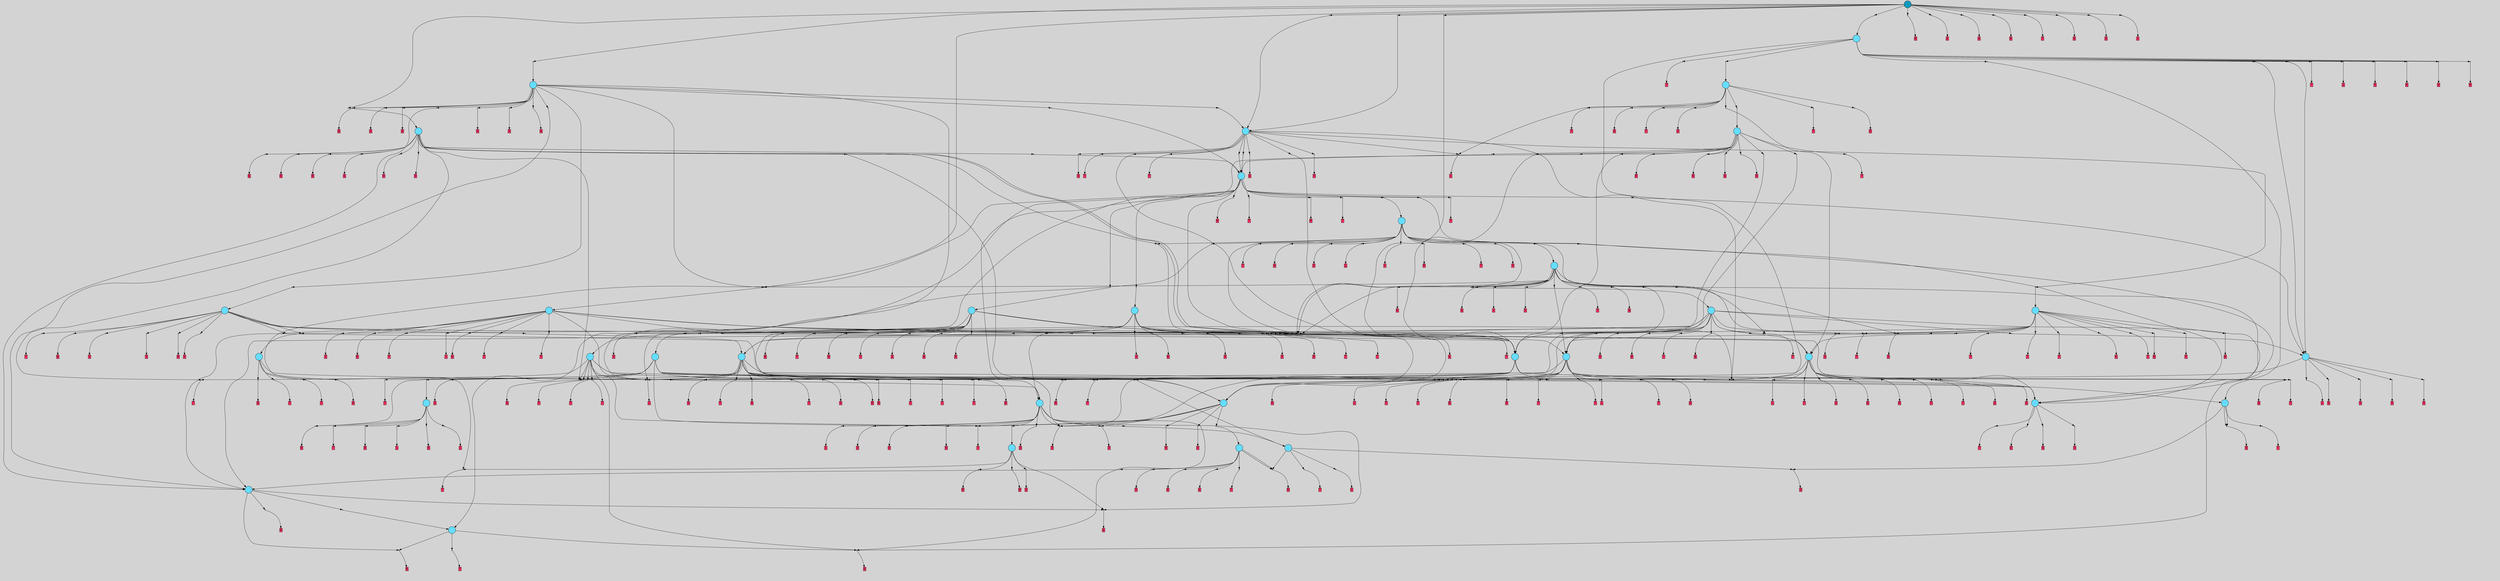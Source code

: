 // File exported with GEGELATI v1.3.1
// On the 2024-07-07 18:40:37
// With the MARL::MarlTPGGraphDotExporter
digraph{
	graph[pad = "0.212, 0.055" bgcolor = lightgray]
	node[shape=circle style = filled label = ""]
		T6 [fillcolor="#66ddff"]
		T77 [fillcolor="#66ddff"]
		T129 [fillcolor="#66ddff"]
		T148 [fillcolor="#66ddff"]
		T373 [fillcolor="#66ddff"]
		T377 [fillcolor="#66ddff"]
		T465 [fillcolor="#66ddff"]
		T475 [fillcolor="#66ddff"]
		T551 [fillcolor="#66ddff"]
		T651 [fillcolor="#66ddff"]
		T719 [fillcolor="#66ddff"]
		T1060 [fillcolor="#66ddff"]
		T1095 [fillcolor="#66ddff"]
		T1106 [fillcolor="#66ddff"]
		T1234 [fillcolor="#66ddff"]
		T1377 [fillcolor="#66ddff"]
		T1636 [fillcolor="#66ddff"]
		T2242 [fillcolor="#66ddff"]
		T2346 [fillcolor="#66ddff"]
		T2515 [fillcolor="#66ddff"]
		T2844 [fillcolor="#66ddff"]
		T3023 [fillcolor="#66ddff"]
		T3157 [fillcolor="#66ddff"]
		T3854 [fillcolor="#66ddff"]
		T4263 [fillcolor="#66ddff"]
		T4375 [fillcolor="#66ddff"]
		T4595 [fillcolor="#66ddff"]
		T5054 [fillcolor="#66ddff"]
		T5226 [fillcolor="#66ddff"]
		T6159 [fillcolor="#66ddff"]
		T6344 [fillcolor="#66ddff"]
		T7443 [fillcolor="#66ddff"]
		T847 [fillcolor="#66ddff"]
		T8972 [fillcolor="#1199bb"]
		P119218 [fillcolor="#cccccc" shape=point] //
		I119218 [shape=box style=invis label="3|6&1|2#3|5&#92;n3|5&2|5#2|6&#92;n8|6&0|4#2|2&#92;n4|4&0|6#2|3&#92;n"]
		P119218 -> I119218[style=invis]
		A76516 [fillcolor="#ff3366" shape=box margin=0.03 width=0 height=0 label="6"]
		T6 -> P119218 -> A76516
		P119219 [fillcolor="#cccccc" shape=point] //
		I119219 [shape=box style=invis label="1|2&1|7#1|6&#92;n7|1&4|7#2|7&#92;n1|5&1|0#2|7&#92;n6|5&3|1#2|0&#92;n5|0&3|6#4|5&#92;n5|3&3|3#0|2&#92;n1|3&4|2#4|4&#92;n"]
		P119219 -> I119219[style=invis]
		A76517 [fillcolor="#ff3366" shape=box margin=0.03 width=0 height=0 label="7"]
		T6 -> P119219 -> A76517
		P119220 [fillcolor="#cccccc" shape=point] //
		I119220 [shape=box style=invis label="5|0&2|5#2|7&#92;n7|7&1|7#4|2&#92;n5|5&1|6#1|7&#92;n5|6&0|7#4|2&#92;n8|4&3|0#0|7&#92;n0|3&1|4#3|7&#92;n"]
		P119220 -> I119220[style=invis]
		A76518 [fillcolor="#ff3366" shape=box margin=0.03 width=0 height=0 label="8"]
		T6 -> P119220 -> A76518
		P119221 [fillcolor="#cccccc" shape=point] //
		I119221 [shape=box style=invis label="4|2&0|4#3|2&#92;n5|2&3|0#2|2&#92;n2|5&4|7#2|4&#92;n3|7&0|1#1|6&#92;n5|7&4|0#1|1&#92;n6|1&0|6#1|3&#92;n"]
		P119221 -> I119221[style=invis]
		A76519 [fillcolor="#ff3366" shape=box margin=0.03 width=0 height=0 label="1"]
		T77 -> P119221 -> A76519
		P119222 [fillcolor="#cccccc" shape=point] //
		I119222 [shape=box style=invis label="2|2&0|0#0|0&#92;n7|1&1|2#0|6&#92;n4|7&2|5#3|1&#92;n3|4&0|2#0|5&#92;n3|2&0|2#4|6&#92;n3|3&3|7#1|4&#92;n0|5&2|1#0|5&#92;n1|6&4|3#0|4&#92;n"]
		P119222 -> I119222[style=invis]
		A76520 [fillcolor="#ff3366" shape=box margin=0.03 width=0 height=0 label="6"]
		T77 -> P119222 -> A76520
		P119223 [fillcolor="#cccccc" shape=point] //
		I119223 [shape=box style=invis label="2|4&2|4#0|5&#92;n7|1&3|1#3|7&#92;n8|2&4|6#4|3&#92;n5|5&2|5#2|2&#92;n6|7&3|1#2|5&#92;n1|7&2|2#0|7&#92;n8|5&1|6#4|1&#92;n"]
		P119223 -> I119223[style=invis]
		A76521 [fillcolor="#ff3366" shape=box margin=0.03 width=0 height=0 label="7"]
		T77 -> P119223 -> A76521
		P119224 [fillcolor="#cccccc" shape=point] //
		I119224 [shape=box style=invis label="4|6&2|2#1|3&#92;n4|3&2|7#1|5&#92;n6|7&2|1#4|3&#92;n2|5&2|7#1|2&#92;n7|0&2|0#1|3&#92;n0|3&3|7#1|7&#92;n"]
		P119224 -> I119224[style=invis]
		A76522 [fillcolor="#ff3366" shape=box margin=0.03 width=0 height=0 label="3"]
		T77 -> P119224 -> A76522
		P119225 [fillcolor="#cccccc" shape=point] //
		I119225 [shape=box style=invis label="1|1&4|6#2|0&#92;n6|0&0|3#1|6&#92;n2|3&1|2#4|1&#92;n1|3&3|5#3|0&#92;n7|4&4|1#1|1&#92;n2|4&2|1#2|3&#92;n"]
		P119225 -> I119225[style=invis]
		A76523 [fillcolor="#ff3366" shape=box margin=0.03 width=0 height=0 label="4"]
		T129 -> P119225 -> A76523
		T129 -> P119220
		P119226 [fillcolor="#cccccc" shape=point] //
		I119226 [shape=box style=invis label="3|6&1|2#3|5&#92;n8|3&0|4#2|2&#92;n3|5&2|5#2|6&#92;n4|4&0|6#2|3&#92;n"]
		P119226 -> I119226[style=invis]
		A76524 [fillcolor="#ff3366" shape=box margin=0.03 width=0 height=0 label="6"]
		T129 -> P119226 -> A76524
		P119227 [fillcolor="#cccccc" shape=point] //
		I119227 [shape=box style=invis label="1|2&1|7#1|6&#92;n1|3&4|2#4|4&#92;n1|5&1|0#2|7&#92;n6|5&3|1#2|0&#92;n5|0&3|6#4|5&#92;n7|3&3|3#0|2&#92;n7|2&2|1#1|3&#92;n7|1&4|7#2|7&#92;n"]
		P119227 -> I119227[style=invis]
		T129 -> P119227 -> T6
		P119228 [fillcolor="#cccccc" shape=point] //
		I119228 [shape=box style=invis label="2|2&2|5#4|4&#92;n2|0&2|5#2|7&#92;n8|6&0|5#0|7&#92;n1|6&0|0#2|3&#92;n5|2&3|4#0|4&#92;n"]
		P119228 -> I119228[style=invis]
		A76525 [fillcolor="#ff3366" shape=box margin=0.03 width=0 height=0 label="3"]
		T148 -> P119228 -> A76525
		T148 -> P119224
		T148 -> P119228
		P119229 [fillcolor="#cccccc" shape=point] //
		I119229 [shape=box style=invis label="1|2&1|7#1|6&#92;n7|1&4|7#2|7&#92;n1|5&1|0#2|7&#92;n6|5&3|1#2|0&#92;n1|3&4|2#4|4&#92;n5|3&3|3#0|6&#92;n5|0&3|6#4|5&#92;n"]
		P119229 -> I119229[style=invis]
		A76526 [fillcolor="#ff3366" shape=box margin=0.03 width=0 height=0 label="7"]
		T148 -> P119229 -> A76526
		P119230 [fillcolor="#cccccc" shape=point] //
		I119230 [shape=box style=invis label="2|6&1|5#2|7&#92;n1|2&1|7#1|5&#92;n6|5&3|1#2|0&#92;n1|5&1|0#2|7&#92;n7|1&4|7#2|7&#92;n5|0&3|6#4|5&#92;n5|3&3|3#0|2&#92;n1|3&4|2#4|4&#92;n"]
		P119230 -> I119230[style=invis]
		A76527 [fillcolor="#ff3366" shape=box margin=0.03 width=0 height=0 label="7"]
		T373 -> P119230 -> A76527
		T373 -> P119225
		P119231 [fillcolor="#cccccc" shape=point] //
		I119231 [shape=box style=invis label="2|2&2|0#0|0&#92;n4|7&2|5#3|1&#92;n6|0&4|3#3|0&#92;n3|2&0|2#4|6&#92;n3|4&0|2#0|5&#92;n3|3&3|7#1|4&#92;n0|5&2|1#0|5&#92;n1|6&4|3#0|4&#92;n"]
		P119231 -> I119231[style=invis]
		A76528 [fillcolor="#ff3366" shape=box margin=0.03 width=0 height=0 label="6"]
		T373 -> P119231 -> A76528
		P119232 [fillcolor="#cccccc" shape=point] //
		I119232 [shape=box style=invis label="2|2&2|5#4|0&#92;n2|0&2|4#2|7&#92;n8|6&0|5#0|7&#92;n5|2&3|4#0|4&#92;n5|2&3|3#3|7&#92;n8|3&1|7#1|2&#92;n"]
		P119232 -> I119232[style=invis]
		A76529 [fillcolor="#ff3366" shape=box margin=0.03 width=0 height=0 label="3"]
		T373 -> P119232 -> A76529
		P119233 [fillcolor="#cccccc" shape=point] //
		I119233 [shape=box style=invis label="2|2&0|0#0|0&#92;n6|0&3|2#1|2&#92;n3|2&0|2#4|6&#92;n4|7&2|5#3|1&#92;n7|1&0|2#0|6&#92;n3|6&3|7#1|4&#92;n3|4&0|2#0|5&#92;n1|6&4|3#0|4&#92;n"]
		P119233 -> I119233[style=invis]
		A76530 [fillcolor="#ff3366" shape=box margin=0.03 width=0 height=0 label="6"]
		T373 -> P119233 -> A76530
		P119234 [fillcolor="#cccccc" shape=point] //
		I119234 [shape=box style=invis label="7|7&2|6#2|7&#92;n5|1&4|5#2|0&#92;n7|7&1|5#3|3&#92;n8|4&1|5#0|6&#92;n5|0&3|3#1|7&#92;n"]
		P119234 -> I119234[style=invis]
		A76531 [fillcolor="#ff3366" shape=box margin=0.03 width=0 height=0 label="4"]
		T377 -> P119234 -> A76531
		P119235 [fillcolor="#cccccc" shape=point] //
		I119235 [shape=box style=invis label="1|0&3|2#0|5&#92;n2|2&2|5#0|0&#92;n1|6&0|0#2|3&#92;n2|0&2|5#2|7&#92;n8|2&0|5#0|7&#92;n"]
		P119235 -> I119235[style=invis]
		T377 -> P119235 -> T129
		P119236 [fillcolor="#cccccc" shape=point] //
		I119236 [shape=box style=invis label="8|3&1|6#4|1&#92;n7|3&1|4#2|4&#92;n6|4&0|2#0|7&#92;n7|0&1|7#4|7&#92;n2|2&0|5#1|1&#92;n4|1&2|7#0|7&#92;n"]
		P119236 -> I119236[style=invis]
		A76532 [fillcolor="#ff3366" shape=box margin=0.03 width=0 height=0 label="7"]
		T377 -> P119236 -> A76532
		P119237 [fillcolor="#cccccc" shape=point] //
		I119237 [shape=box style=invis label="6|7&2|1#4|3&#92;n4|3&2|7#1|5&#92;n0|0&3|7#1|7&#92;n2|3&2|4#4|3&#92;n0|7&0|4#4|5&#92;n2|5&2|7#1|2&#92;n"]
		P119237 -> I119237[style=invis]
		A76533 [fillcolor="#ff3366" shape=box margin=0.03 width=0 height=0 label="3"]
		T377 -> P119237 -> A76533
		P119238 [fillcolor="#cccccc" shape=point] //
		I119238 [shape=box style=invis label="2|3&1|2#4|1&#92;n6|0&0|3#1|6&#92;n1|1&4|6#2|0&#92;n1|3&3|5#3|0&#92;n7|4&4|1#1|1&#92;n2|6&0|2#3|2&#92;n2|4&2|1#2|3&#92;n"]
		P119238 -> I119238[style=invis]
		A76534 [fillcolor="#ff3366" shape=box margin=0.03 width=0 height=0 label="4"]
		T377 -> P119238 -> A76534
		T377 -> P119222
		T377 -> P119222
		P119239 [fillcolor="#cccccc" shape=point] //
		I119239 [shape=box style=invis label="3|5&2|5#2|6&#92;n8|6&0|4#2|1&#92;n4|4&0|6#2|3&#92;n7|0&0|3#0|1&#92;n"]
		P119239 -> I119239[style=invis]
		A76535 [fillcolor="#ff3366" shape=box margin=0.03 width=0 height=0 label="6"]
		T465 -> P119239 -> A76535
		P119240 [fillcolor="#cccccc" shape=point] //
		I119240 [shape=box style=invis label="1|2&1|7#1|6&#92;n5|0&3|6#0|5&#92;n1|5&1|0#2|7&#92;n6|5&3|1#2|0&#92;n7|1&4|7#2|7&#92;n5|3&3|3#0|2&#92;n1|3&4|2#4|4&#92;n"]
		P119240 -> I119240[style=invis]
		A76536 [fillcolor="#ff3366" shape=box margin=0.03 width=0 height=0 label="7"]
		T465 -> P119240 -> A76536
		P119241 [fillcolor="#cccccc" shape=point] //
		I119241 [shape=box style=invis label="5|0&2|5#2|7&#92;n7|7&1|7#3|2&#92;n7|6&0|4#4|2&#92;n5|0&1|4#1|0&#92;n3|7&2|7#1|6&#92;n0|3&1|4#3|7&#92;n"]
		P119241 -> I119241[style=invis]
		A76537 [fillcolor="#ff3366" shape=box margin=0.03 width=0 height=0 label="8"]
		T465 -> P119241 -> A76537
		P119242 [fillcolor="#cccccc" shape=point] //
		I119242 [shape=box style=invis label="5|3&3|0#2|4&#92;n0|0&0|7#1|1&#92;n4|2&0|4#1|2&#92;n"]
		P119242 -> I119242[style=invis]
		A76538 [fillcolor="#ff3366" shape=box margin=0.03 width=0 height=0 label="1"]
		T465 -> P119242 -> A76538
		P119243 [fillcolor="#cccccc" shape=point] //
		I119243 [shape=box style=invis label="7|4&1|2#3|6&#92;n2|2&0|0#0|7&#92;n4|0&4|3#0|4&#92;n7|3&4|6#1|0&#92;n5|4&2|5#2|4&#92;n1|0&2|7#2|7&#92;n0|7&2|4#0|5&#92;n"]
		P119243 -> I119243[style=invis]
		A76539 [fillcolor="#ff3366" shape=box margin=0.03 width=0 height=0 label="6"]
		T465 -> P119243 -> A76539
		P119244 [fillcolor="#cccccc" shape=point] //
		I119244 [shape=box style=invis label="4|2&0|4#1|2&#92;n0|0&0|7#1|1&#92;n5|3&3|0#2|1&#92;n"]
		P119244 -> I119244[style=invis]
		A76540 [fillcolor="#ff3366" shape=box margin=0.03 width=0 height=0 label="1"]
		T465 -> P119244 -> A76540
		P119245 [fillcolor="#cccccc" shape=point] //
		I119245 [shape=box style=invis label="8|6&3|2#0|6&#92;n6|2&2|5#4|4&#92;n2|0&1|5#2|7&#92;n8|7&4|0#0|3&#92;n7|2&3|4#0|7&#92;n6|5&3|3#0|6&#92;n1|6&0|0#2|3&#92;n8|6&2|5#0|7&#92;n"]
		P119245 -> I119245[style=invis]
		A76541 [fillcolor="#ff3366" shape=box margin=0.03 width=0 height=0 label="7"]
		T475 -> P119245 -> A76541
		P119246 [fillcolor="#cccccc" shape=point] //
		I119246 [shape=box style=invis label="4|3&2|0#1|5&#92;n3|0&0|7#3|3&#92;n6|7&2|1#4|3&#92;n2|5&2|7#1|2&#92;n0|3&3|7#1|7&#92;n7|0&2|0#1|3&#92;n"]
		P119246 -> I119246[style=invis]
		A76542 [fillcolor="#ff3366" shape=box margin=0.03 width=0 height=0 label="3"]
		T475 -> P119246 -> A76542
		P119247 [fillcolor="#cccccc" shape=point] //
		I119247 [shape=box style=invis label="1|2&0|2#0|6&#92;n2|3&3|5#4|2&#92;n4|7&1|1#1|5&#92;n5|1&1|0#2|3&#92;n4|7&4|5#3|7&#92;n7|4&4|3#4|6&#92;n8|6&4|1#1|0&#92;n1|6&1|5#1|1&#92;n"]
		P119247 -> I119247[style=invis]
		A76543 [fillcolor="#ff3366" shape=box margin=0.03 width=0 height=0 label="0"]
		T475 -> P119247 -> A76543
		P119248 [fillcolor="#cccccc" shape=point] //
		I119248 [shape=box style=invis label="4|6&2|2#1|3&#92;n4|3&2|7#1|5&#92;n2|5&2|7#1|2&#92;n6|7&2|1#4|3&#92;n7|0&2|0#1|3&#92;n4|5&3|7#2|4&#92;n0|3&3|7#1|7&#92;n"]
		P119248 -> I119248[style=invis]
		A76544 [fillcolor="#ff3366" shape=box margin=0.03 width=0 height=0 label="3"]
		T475 -> P119248 -> A76544
		T551 -> P119225
		P119249 [fillcolor="#cccccc" shape=point] //
		I119249 [shape=box style=invis label="4|3&3|1#3|7&#92;n2|3&2|6#3|3&#92;n8|4&2|1#1|3&#92;n2|0&2|1#0|4&#92;n4|0&0|6#2|3&#92;n5|0&0|1#0|6&#92;n0|3&4|1#1|2&#92;n7|4&4|3#0|3&#92;n7|6&4|4#3|0&#92;n"]
		P119249 -> I119249[style=invis]
		A76545 [fillcolor="#ff3366" shape=box margin=0.03 width=0 height=0 label="6"]
		T551 -> P119249 -> A76545
		P119250 [fillcolor="#cccccc" shape=point] //
		I119250 [shape=box style=invis label="3|4&2|4#0|5&#92;n1|7&2|2#0|0&#92;n4|1&1|5#3|3&#92;n5|5&2|5#2|2&#92;n8|5&1|6#4|1&#92;n8|2&4|6#4|3&#92;n0|0&0|4#1|4&#92;n"]
		P119250 -> I119250[style=invis]
		A76546 [fillcolor="#ff3366" shape=box margin=0.03 width=0 height=0 label="7"]
		T551 -> P119250 -> A76546
		P119251 [fillcolor="#cccccc" shape=point] //
		I119251 [shape=box style=invis label="4|6&2|1#1|3&#92;n5|4&1|0#2|0&#92;n4|3&2|7#1|5&#92;n0|3&3|7#1|7&#92;n6|7&2|1#4|3&#92;n7|0&2|0#1|3&#92;n4|5&3|7#2|4&#92;n2|5&2|7#1|2&#92;n"]
		P119251 -> I119251[style=invis]
		A76547 [fillcolor="#ff3366" shape=box margin=0.03 width=0 height=0 label="3"]
		T551 -> P119251 -> A76547
		T551 -> P119218
		P119252 [fillcolor="#cccccc" shape=point] //
		I119252 [shape=box style=invis label="2|0&2|5#2|7&#92;n1|0&4|2#4|6&#92;n8|6&0|5#0|7&#92;n2|2&2|7#4|4&#92;n1|6&0|0#2|3&#92;n5|3&3|4#0|4&#92;n"]
		P119252 -> I119252[style=invis]
		T551 -> P119252 -> T373
		P119253 [fillcolor="#cccccc" shape=point] //
		I119253 [shape=box style=invis label="8|0&1|0#2|7&#92;n3|7&2|1#2|0&#92;n1|7&2|2#4|5&#92;n7|3&4|6#3|7&#92;n8|7&0|2#1|7&#92;n2|4&3|1#3|6&#92;n"]
		P119253 -> I119253[style=invis]
		A76548 [fillcolor="#ff3366" shape=box margin=0.03 width=0 height=0 label="1"]
		T551 -> P119253 -> A76548
		P119254 [fillcolor="#cccccc" shape=point] //
		I119254 [shape=box style=invis label="2|2&2|5#4|4&#92;n5|2&3|4#0|0&#92;n1|6&0|0#2|3&#92;n8|6&0|5#0|7&#92;n"]
		P119254 -> I119254[style=invis]
		A76549 [fillcolor="#ff3366" shape=box margin=0.03 width=0 height=0 label="3"]
		T551 -> P119254 -> A76549
		P119255 [fillcolor="#cccccc" shape=point] //
		I119255 [shape=box style=invis label="2|7&4|6#0|4&#92;n3|4&0|4#2|1&#92;n7|6&0|7#1|6&#92;n6|0&1|2#4|1&#92;n7|2&2|3#3|7&#92;n"]
		P119255 -> I119255[style=invis]
		T551 -> P119255 -> T77
		P119256 [fillcolor="#cccccc" shape=point] //
		I119256 [shape=box style=invis label="5|2&3|4#0|4&#92;n2|0&2|4#2|7&#92;n8|2&0|5#0|7&#92;n5|2&3|3#3|7&#92;n1|6&0|0#2|3&#92;n2|2&2|5#4|4&#92;n7|2&3|7#1|2&#92;n"]
		P119256 -> I119256[style=invis]
		A76550 [fillcolor="#ff3366" shape=box margin=0.03 width=0 height=0 label="3"]
		T551 -> P119256 -> A76550
		P119257 [fillcolor="#cccccc" shape=point] //
		I119257 [shape=box style=invis label="2|2&2|5#4|4&#92;n2|0&2|4#2|7&#92;n8|6&0|5#0|7&#92;n5|2&3|3#3|7&#92;n1|6&0|0#2|3&#92;n5|2&3|4#0|4&#92;n"]
		P119257 -> I119257[style=invis]
		A76551 [fillcolor="#ff3366" shape=box margin=0.03 width=0 height=0 label="3"]
		T551 -> P119257 -> A76551
		P119258 [fillcolor="#cccccc" shape=point] //
		I119258 [shape=box style=invis label="7|1&1|2#4|1&#92;n2|5&2|7#1|2&#92;n0|6&2|3#2|0&#92;n1|2&1|6#3|2&#92;n4|0&2|7#1|5&#92;n0|5&3|7#0|7&#92;n"]
		P119258 -> I119258[style=invis]
		A76552 [fillcolor="#ff3366" shape=box margin=0.03 width=0 height=0 label="3"]
		T551 -> P119258 -> A76552
		T651 -> P119257
		P119259 [fillcolor="#cccccc" shape=point] //
		I119259 [shape=box style=invis label="1|2&1|7#1|6&#92;n1|5&1|0#2|7&#92;n7|1&4|7#2|7&#92;n1|3&2|2#4|4&#92;n5|0&3|6#4|5&#92;n5|3&3|3#0|2&#92;n0|2&4|4#1|0&#92;n"]
		P119259 -> I119259[style=invis]
		A76553 [fillcolor="#ff3366" shape=box margin=0.03 width=0 height=0 label="6"]
		T651 -> P119259 -> A76553
		T651 -> P119250
		P119260 [fillcolor="#cccccc" shape=point] //
		I119260 [shape=box style=invis label="2|0&2|5#2|7&#92;n0|2&1|5#0|1&#92;n8|6&0|0#0|7&#92;n1|6&0|0#2|3&#92;n2|2&2|5#4|4&#92;n5|6&3|4#0|4&#92;n"]
		P119260 -> I119260[style=invis]
		T651 -> P119260 -> T377
		T651 -> P119258
		P119261 [fillcolor="#cccccc" shape=point] //
		I119261 [shape=box style=invis label="5|2&3|4#0|4&#92;n7|2&3|7#1|2&#92;n8|2&0|5#0|7&#92;n0|6&3|3#0|4&#92;n5|2&3|3#3|7&#92;n1|6&2|0#2|3&#92;n2|0&2|4#2|7&#92;n"]
		P119261 -> I119261[style=invis]
		A76554 [fillcolor="#ff3366" shape=box margin=0.03 width=0 height=0 label="3"]
		T651 -> P119261 -> A76554
		P119262 [fillcolor="#cccccc" shape=point] //
		I119262 [shape=box style=invis label="1|3&1|0#1|4&#92;n1|0&1|7#2|6&#92;n6|7&2|0#4|0&#92;n0|2&1|6#0|0&#92;n"]
		P119262 -> I119262[style=invis]
		A76555 [fillcolor="#ff3366" shape=box margin=0.03 width=0 height=0 label="5"]
		T719 -> P119262 -> A76555
		P119263 [fillcolor="#cccccc" shape=point] //
		I119263 [shape=box style=invis label="5|2&3|4#1|4&#92;n1|6&0|5#2|3&#92;n0|0&2|5#2|7&#92;n3|0&3|4#0|3&#92;n"]
		P119263 -> I119263[style=invis]
		A76556 [fillcolor="#ff3366" shape=box margin=0.03 width=0 height=0 label="3"]
		T719 -> P119263 -> A76556
		T719 -> P119250
		P119264 [fillcolor="#cccccc" shape=point] //
		I119264 [shape=box style=invis label="8|7&1|7#4|6&#92;n6|7&2|1#4|3&#92;n4|3&2|7#1|5&#92;n0|0&3|7#1|7&#92;n0|7&0|4#4|5&#92;n2|3&2|1#4|3&#92;n2|5&2|7#1|2&#92;n"]
		P119264 -> I119264[style=invis]
		A76557 [fillcolor="#ff3366" shape=box margin=0.03 width=0 height=0 label="3"]
		T719 -> P119264 -> A76557
		P119265 [fillcolor="#cccccc" shape=point] //
		I119265 [shape=box style=invis label="8|0&2|7#1|5&#92;n2|2&0|6#1|0&#92;n7|1&0|7#3|6&#92;n5|5&4|5#3|5&#92;n1|1&1|1#1|3&#92;n3|6&3|7#4|4&#92;n"]
		P119265 -> I119265[style=invis]
		A76558 [fillcolor="#ff3366" shape=box margin=0.03 width=0 height=0 label="3"]
		T719 -> P119265 -> A76558
		P119266 [fillcolor="#cccccc" shape=point] //
		I119266 [shape=box style=invis label="1|2&1|7#1|6&#92;n5|3&3|3#0|2&#92;n6|5&3|1#2|0&#92;n1|5&1|0#2|7&#92;n2|0&0|5#1|2&#92;n5|0&3|4#4|5&#92;n1|1&4|2#4|4&#92;n"]
		P119266 -> I119266[style=invis]
		A76559 [fillcolor="#ff3366" shape=box margin=0.03 width=0 height=0 label="1"]
		T719 -> P119266 -> A76559
		P119267 [fillcolor="#cccccc" shape=point] //
		I119267 [shape=box style=invis label="3|2&0|4#4|5&#92;n2|3&0|5#3|6&#92;n4|1&2|5#0|7&#92;n6|1&3|5#4|7&#92;n5|0&4|0#3|0&#92;n6|6&1|3#2|6&#92;n0|6&4|6#4|3&#92;n"]
		P119267 -> I119267[style=invis]
		A76560 [fillcolor="#ff3366" shape=box margin=0.03 width=0 height=0 label="3"]
		T1060 -> P119267 -> A76560
		P119268 [fillcolor="#cccccc" shape=point] //
		I119268 [shape=box style=invis label="2|0&1|4#1|4&#92;n4|3&1|3#3|6&#92;n8|2&4|6#1|3&#92;n1|3&1|5#2|6&#92;n"]
		P119268 -> I119268[style=invis]
		A76561 [fillcolor="#ff3366" shape=box margin=0.03 width=0 height=0 label="7"]
		T1060 -> P119268 -> A76561
		P119269 [fillcolor="#cccccc" shape=point] //
		I119269 [shape=box style=invis label="1|2&2|4#0|3&#92;n6|2&0|6#3|2&#92;n3|0&1|5#0|2&#92;n"]
		P119269 -> I119269[style=invis]
		T1060 -> P119269 -> T475
		P119270 [fillcolor="#cccccc" shape=point] //
		I119270 [shape=box style=invis label="3|4&4|2#1|7&#92;n2|7&4|6#2|4&#92;n7|7&3|0#4|2&#92;n7|0&4|2#4|1&#92;n"]
		P119270 -> I119270[style=invis]
		T1060 -> P119270 -> T77
		P119271 [fillcolor="#cccccc" shape=point] //
		I119271 [shape=box style=invis label="4|7&3|3#2|5&#92;n7|0&1|3#4|6&#92;n0|3&3|2#4|0&#92;n5|2&4|5#4|4&#92;n7|6&2|5#3|7&#92;n1|6&0|0#3|0&#92;n"]
		P119271 -> I119271[style=invis]
		T1060 -> P119271 -> T465
		T1060 -> P119239
		T1060 -> P119258
		T1060 -> P119250
		P119272 [fillcolor="#cccccc" shape=point] //
		I119272 [shape=box style=invis label="8|6&4|1#1|0&#92;n3|0&0|6#4|2&#92;n7|0&2|7#2|3&#92;n5|6&1|7#4|7&#92;n1|0&0|2#0|6&#92;n4|5&4|5#3|7&#92;n4|7&1|1#1|5&#92;n7|4&4|3#4|6&#92;n4|1&4|5#2|3&#92;n2|3&3|5#4|2&#92;n"]
		P119272 -> I119272[style=invis]
		A76562 [fillcolor="#ff3366" shape=box margin=0.03 width=0 height=0 label="0"]
		T1060 -> P119272 -> A76562
		P119273 [fillcolor="#cccccc" shape=point] //
		I119273 [shape=box style=invis label="7|3&1|5#4|1&#92;n5|0&1|3#0|2&#92;n5|6&2|0#0|5&#92;n1|2&1|7#1|6&#92;n1|1&1|0#2|7&#92;n6|5&3|2#2|0&#92;n7|1&4|7#2|7&#92;n6|4&3|3#0|1&#92;n"]
		P119273 -> I119273[style=invis]
		A76563 [fillcolor="#ff3366" shape=box margin=0.03 width=0 height=0 label="7"]
		T1060 -> P119273 -> A76563
		P119274 [fillcolor="#cccccc" shape=point] //
		I119274 [shape=box style=invis label="3|7&2|4#3|6&#92;n4|4&4|0#4|2&#92;n6|0&3|1#3|6&#92;n"]
		P119274 -> I119274[style=invis]
		A76564 [fillcolor="#ff3366" shape=box margin=0.03 width=0 height=0 label="6"]
		T1060 -> P119274 -> A76564
		P119275 [fillcolor="#cccccc" shape=point] //
		I119275 [shape=box style=invis label="5|0&4|0#3|0&#92;n2|3&0|5#3|6&#92;n4|1&2|5#0|7&#92;n6|1&3|5#4|7&#92;n3|2&0|4#4|1&#92;n6|6&1|3#2|6&#92;n0|6&4|6#4|3&#92;n0|7&3|2#1|0&#92;n"]
		P119275 -> I119275[style=invis]
		A76565 [fillcolor="#ff3366" shape=box margin=0.03 width=0 height=0 label="3"]
		T1095 -> P119275 -> A76565
		P119276 [fillcolor="#cccccc" shape=point] //
		I119276 [shape=box style=invis label="2|0&1|7#1|4&#92;n4|3&1|3#3|6&#92;n1|3&1|5#2|6&#92;n8|2&4|6#1|3&#92;n"]
		P119276 -> I119276[style=invis]
		A76566 [fillcolor="#ff3366" shape=box margin=0.03 width=0 height=0 label="7"]
		T1095 -> P119276 -> A76566
		T1095 -> P119269
		T1095 -> P119270
		T1095 -> P119258
		T1095 -> P119272
		T1095 -> P119273
		T1095 -> P119274
		P119277 [fillcolor="#cccccc" shape=point] //
		I119277 [shape=box style=invis label="3|0&1|5#0|3&#92;n1|2&2|4#0|3&#92;n8|1&3|0#4|7&#92;n6|2&0|6#3|2&#92;n"]
		P119277 -> I119277[style=invis]
		T1095 -> P119277 -> T651
		P119278 [fillcolor="#cccccc" shape=point] //
		I119278 [shape=box style=invis label="8|6&1|5#0|7&#92;n2|0&2|5#2|7&#92;n7|4&0|6#4|4&#92;n2|5&2|5#0|4&#92;n"]
		P119278 -> I119278[style=invis]
		T1106 -> P119278 -> T551
		P119279 [fillcolor="#cccccc" shape=point] //
		I119279 [shape=box style=invis label="5|3&0|1#0|6&#92;n1|1&4|5#1|0&#92;n5|6&3|1#4|5&#92;n2|4&4|1#2|3&#92;n6|0&0|3#1|6&#92;n"]
		P119279 -> I119279[style=invis]
		A76567 [fillcolor="#ff3366" shape=box margin=0.03 width=0 height=0 label="4"]
		T1106 -> P119279 -> A76567
		P119280 [fillcolor="#cccccc" shape=point] //
		I119280 [shape=box style=invis label="3|4&2|4#0|5&#92;n4|1&1|5#3|3&#92;n5|5&2|5#2|2&#92;n8|2&4|6#4|3&#92;n8|5&1|6#1|1&#92;n0|0&0|4#1|4&#92;n"]
		P119280 -> I119280[style=invis]
		A76568 [fillcolor="#ff3366" shape=box margin=0.03 width=0 height=0 label="7"]
		T1106 -> P119280 -> A76568
		P119281 [fillcolor="#cccccc" shape=point] //
		I119281 [shape=box style=invis label="1|2&1|7#1|6&#92;n6|5&3|3#2|0&#92;n7|1&4|7#2|7&#92;n5|0&2|4#2|5&#92;n1|5&1|0#2|7&#92;n5|3&3|3#0|2&#92;n1|3&4|7#4|4&#92;n"]
		P119281 -> I119281[style=invis]
		A76569 [fillcolor="#ff3366" shape=box margin=0.03 width=0 height=0 label="7"]
		T1106 -> P119281 -> A76569
		P119282 [fillcolor="#cccccc" shape=point] //
		I119282 [shape=box style=invis label="6|0&0|3#1|6&#92;n4|0&0|1#0|6&#92;n2|4&4|1#2|3&#92;n1|3&3|5#3|0&#92;n1|1&3|6#1|0&#92;n"]
		P119282 -> I119282[style=invis]
		A76570 [fillcolor="#ff3366" shape=box margin=0.03 width=0 height=0 label="4"]
		T1106 -> P119282 -> A76570
		P119283 [fillcolor="#cccccc" shape=point] //
		I119283 [shape=box style=invis label="1|0&4|2#2|6&#92;n6|2&2|2#2|0&#92;n4|2&4|3#4|4&#92;n3|7&2|3#3|0&#92;n2|5&1|7#1|3&#92;n2|7&2|5#0|4&#92;n1|2&0|5#4|1&#92;n"]
		P119283 -> I119283[style=invis]
		A76571 [fillcolor="#ff3366" shape=box margin=0.03 width=0 height=0 label="7"]
		T1234 -> P119283 -> A76571
		P119284 [fillcolor="#cccccc" shape=point] //
		I119284 [shape=box style=invis label="1|6&0|0#2|3&#92;n2|7&2|4#2|7&#92;n7|0&2|5#1|1&#92;n5|2&3|3#3|7&#92;n2|2&2|5#4|4&#92;n5|2&3|4#0|4&#92;n"]
		P119284 -> I119284[style=invis]
		A76572 [fillcolor="#ff3366" shape=box margin=0.03 width=0 height=0 label="3"]
		T1234 -> P119284 -> A76572
		P119285 [fillcolor="#cccccc" shape=point] //
		I119285 [shape=box style=invis label="8|6&4|1#4|2&#92;n6|4&0|6#2|0&#92;n0|7&0|5#1|2&#92;n5|3&4|5#2|6&#92;n3|5&0|2#4|4&#92;n3|2&3|6#4|7&#92;n5|3&2|3#4|2&#92;n5|0&4|5#1|6&#92;n"]
		P119285 -> I119285[style=invis]
		A76573 [fillcolor="#ff3366" shape=box margin=0.03 width=0 height=0 label="0"]
		T1234 -> P119285 -> A76573
		T1234 -> P119274
		P119286 [fillcolor="#cccccc" shape=point] //
		I119286 [shape=box style=invis label="2|1&3|3#2|0&#92;n8|0&1|5#2|3&#92;n"]
		P119286 -> I119286[style=invis]
		T1234 -> P119286 -> T475
		P119287 [fillcolor="#cccccc" shape=point] //
		I119287 [shape=box style=invis label="4|5&1|0#3|7&#92;n3|3&4|2#4|4&#92;n5|3&3|2#0|2&#92;n5|0&1|6#4|3&#92;n2|7&0|1#4|4&#92;n"]
		P119287 -> I119287[style=invis]
		A76574 [fillcolor="#ff3366" shape=box margin=0.03 width=0 height=0 label="6"]
		T1234 -> P119287 -> A76574
		P119288 [fillcolor="#cccccc" shape=point] //
		I119288 [shape=box style=invis label="8|7&4|6#4|7&#92;n0|6&4|5#2|0&#92;n4|4&0|3#3|0&#92;n7|1&4|1#2|7&#92;n7|0&0|5#1|5&#92;n"]
		P119288 -> I119288[style=invis]
		A76575 [fillcolor="#ff3366" shape=box margin=0.03 width=0 height=0 label="7"]
		T1234 -> P119288 -> A76575
		P119289 [fillcolor="#cccccc" shape=point] //
		I119289 [shape=box style=invis label="1|4&0|0#1|0&#92;n8|0&1|0#2|7&#92;n2|4&3|1#3|6&#92;n1|7&1|2#4|5&#92;n8|7&0|2#1|7&#92;n3|7&2|1#2|0&#92;n"]
		P119289 -> I119289[style=invis]
		A76576 [fillcolor="#ff3366" shape=box margin=0.03 width=0 height=0 label="1"]
		T1234 -> P119289 -> A76576
		P119290 [fillcolor="#cccccc" shape=point] //
		I119290 [shape=box style=invis label="1|2&1|7#1|6&#92;n1|5&1|0#2|7&#92;n5|0&2|4#2|5&#92;n6|5&3|3#2|0&#92;n5|3&3|3#0|2&#92;n1|2&4|7#4|4&#92;n"]
		P119290 -> I119290[style=invis]
		A76577 [fillcolor="#ff3366" shape=box margin=0.03 width=0 height=0 label="7"]
		T1234 -> P119290 -> A76577
		P119291 [fillcolor="#cccccc" shape=point] //
		I119291 [shape=box style=invis label="4|6&0|5#4|6&#92;n7|0&2|7#1|0&#92;n6|7&3|3#0|0&#92;n1|1&3|0#4|2&#92;n5|6&0|5#2|0&#92;n8|6&2|5#0|7&#92;n1|6&0|0#2|6&#92;n"]
		P119291 -> I119291[style=invis]
		A76578 [fillcolor="#ff3366" shape=box margin=0.03 width=0 height=0 label="7"]
		T1234 -> P119291 -> A76578
		P119292 [fillcolor="#cccccc" shape=point] //
		I119292 [shape=box style=invis label="7|3&4|2#1|4&#92;n2|0&3|0#4|4&#92;n0|0&2|0#4|6&#92;n6|4&1|4#3|3&#92;n8|4&1|3#1|3&#92;n4|3&4|3#2|5&#92;n6|3&1|3#3|4&#92;n4|2&4|5#4|3&#92;n"]
		P119292 -> I119292[style=invis]
		A76579 [fillcolor="#ff3366" shape=box margin=0.03 width=0 height=0 label="3"]
		T1234 -> P119292 -> A76579
		P119293 [fillcolor="#cccccc" shape=point] //
		I119293 [shape=box style=invis label="8|2&4|6#4|3&#92;n6|7&3|1#2|5&#92;n7|1&3|1#3|7&#92;n3|0&2|4#0|5&#92;n1|4&2|3#1|2&#92;n7|1&2|4#0|4&#92;n5|5&2|5#2|2&#92;n1|7&2|2#0|7&#92;n"]
		P119293 -> I119293[style=invis]
		A76580 [fillcolor="#ff3366" shape=box margin=0.03 width=0 height=0 label="7"]
		T1234 -> P119293 -> A76580
		P119294 [fillcolor="#cccccc" shape=point] //
		I119294 [shape=box style=invis label="2|5&1|2#4|4&#92;n7|6&2|0#4|4&#92;n0|7&1|5#0|3&#92;n0|0&3|6#4|2&#92;n1|5&1|1#2|7&#92;n3|5&1|1#4|6&#92;n7|7&0|2#1|0&#92;n"]
		P119294 -> I119294[style=invis]
		T1234 -> P119294 -> T148
		T1234 -> P119289
		P119295 [fillcolor="#cccccc" shape=point] //
		I119295 [shape=box style=invis label="1|1&4|5#1|0&#92;n6|3&0|1#0|6&#92;n6|6&4|4#3|0&#92;n5|6&3|1#4|5&#92;n6|0&0|3#1|6&#92;n"]
		P119295 -> I119295[style=invis]
		A76581 [fillcolor="#ff3366" shape=box margin=0.03 width=0 height=0 label="4"]
		T1234 -> P119295 -> A76581
		T1377 -> P119250
		T1377 -> P119274
		T1377 -> P119286
		P119296 [fillcolor="#cccccc" shape=point] //
		I119296 [shape=box style=invis label="5|3&3|2#0|2&#92;n3|3&4|2#4|4&#92;n5|0&1|6#4|3&#92;n1|7&0|1#4|4&#92;n"]
		P119296 -> I119296[style=invis]
		A76582 [fillcolor="#ff3366" shape=box margin=0.03 width=0 height=0 label="6"]
		T1377 -> P119296 -> A76582
		T1377 -> P119289
		P119297 [fillcolor="#cccccc" shape=point] //
		I119297 [shape=box style=invis label="6|0&2|4#3|4&#92;n7|2&1|4#1|6&#92;n1|4&3|7#2|4&#92;n0|6&0|2#2|3&#92;n6|4&0|6#2|4&#92;n8|2&2|4#1|4&#92;n"]
		P119297 -> I119297[style=invis]
		A76583 [fillcolor="#ff3366" shape=box margin=0.03 width=0 height=0 label="7"]
		T1377 -> P119297 -> A76583
		P119298 [fillcolor="#cccccc" shape=point] //
		I119298 [shape=box style=invis label="1|2&4|7#4|4&#92;n1|5&1|0#2|7&#92;n5|0&2|4#2|5&#92;n6|5&3|3#1|0&#92;n"]
		P119298 -> I119298[style=invis]
		A76584 [fillcolor="#ff3366" shape=box margin=0.03 width=0 height=0 label="7"]
		T1377 -> P119298 -> A76584
		P119299 [fillcolor="#cccccc" shape=point] //
		I119299 [shape=box style=invis label="7|1&3|0#0|1&#92;n4|0&1|4#2|1&#92;n8|4&4|6#4|4&#92;n5|2&3|1#3|5&#92;n"]
		P119299 -> I119299[style=invis]
		A76585 [fillcolor="#ff3366" shape=box margin=0.03 width=0 height=0 label="7"]
		T1377 -> P119299 -> A76585
		P119300 [fillcolor="#cccccc" shape=point] //
		I119300 [shape=box style=invis label="5|5&4|5#2|2&#92;n6|7&3|1#2|5&#92;n8|2&4|6#4|3&#92;n7|1&3|1#3|7&#92;n8|5&1|6#4|1&#92;n5|0&4|3#4|3&#92;n1|0&2|2#0|7&#92;n4|1&1|0#3|3&#92;n"]
		P119300 -> I119300[style=invis]
		A76586 [fillcolor="#ff3366" shape=box margin=0.03 width=0 height=0 label="7"]
		T1377 -> P119300 -> A76586
		T1377 -> P119218
		P119301 [fillcolor="#cccccc" shape=point] //
		I119301 [shape=box style=invis label="1|6&0|0#2|3&#92;n2|2&2|5#4|4&#92;n7|3&2|5#1|1&#92;n5|2&3|3#3|7&#92;n2|7&2|4#2|7&#92;n4|7&1|2#2|0&#92;n5|2&3|4#0|4&#92;n"]
		P119301 -> I119301[style=invis]
		A76587 [fillcolor="#ff3366" shape=box margin=0.03 width=0 height=0 label="3"]
		T1636 -> P119301 -> A76587
		T1636 -> P119286
		P119302 [fillcolor="#cccccc" shape=point] //
		I119302 [shape=box style=invis label="8|7&0|2#1|7&#92;n3|7&1|7#2|0&#92;n7|5&2|7#1|0&#92;n7|0&3|6#4|2&#92;n6|3&3|5#2|0&#92;n"]
		P119302 -> I119302[style=invis]
		A76588 [fillcolor="#ff3366" shape=box margin=0.03 width=0 height=0 label="1"]
		T1636 -> P119302 -> A76588
		P119303 [fillcolor="#cccccc" shape=point] //
		I119303 [shape=box style=invis label="3|2&4|4#3|1&#92;n8|2&4|6#4|3&#92;n6|7&3|1#2|5&#92;n7|1&3|1#3|7&#92;n1|4&2|3#1|2&#92;n3|0&2|4#0|5&#92;n7|1&2|4#0|4&#92;n5|1&2|5#2|2&#92;n1|7&2|2#0|7&#92;n"]
		P119303 -> I119303[style=invis]
		A76589 [fillcolor="#ff3366" shape=box margin=0.03 width=0 height=0 label="7"]
		T1636 -> P119303 -> A76589
		P119304 [fillcolor="#cccccc" shape=point] //
		I119304 [shape=box style=invis label="1|7&2|7#3|2&#92;n4|6&2|2#1|3&#92;n7|0&2|0#1|3&#92;n6|5&1|2#0|6&#92;n5|0&1|3#4|2&#92;n8|3&3|7#1|7&#92;n5|4&0|4#2|5&#92;n6|7&2|1#4|3&#92;n"]
		P119304 -> I119304[style=invis]
		A76590 [fillcolor="#ff3366" shape=box margin=0.03 width=0 height=0 label="3"]
		T1636 -> P119304 -> A76590
		P119305 [fillcolor="#cccccc" shape=point] //
		I119305 [shape=box style=invis label="2|2&2|2#0|0&#92;n3|2&0|2#4|6&#92;n6|0&4|3#3|0&#92;n4|7&2|5#3|1&#92;n0|5&1|5#3|3&#92;n6|6&1|6#1|5&#92;n1|6&4|3#0|4&#92;n3|3&3|7#1|4&#92;n3|2&0|2#0|5&#92;n"]
		P119305 -> I119305[style=invis]
		A76591 [fillcolor="#ff3366" shape=box margin=0.03 width=0 height=0 label="6"]
		T1636 -> P119305 -> A76591
		P119306 [fillcolor="#cccccc" shape=point] //
		I119306 [shape=box style=invis label="8|6&4|1#4|2&#92;n0|7&0|5#1|2&#92;n5|3&4|5#2|6&#92;n3|2&3|6#4|7&#92;n3|5&0|2#4|4&#92;n5|3&2|3#4|2&#92;n5|0&4|5#4|6&#92;n"]
		P119306 -> I119306[style=invis]
		A76592 [fillcolor="#ff3366" shape=box margin=0.03 width=0 height=0 label="0"]
		T1636 -> P119306 -> A76592
		P119307 [fillcolor="#cccccc" shape=point] //
		I119307 [shape=box style=invis label="6|7&3|1#2|5&#92;n8|2&4|6#4|3&#92;n7|1&3|1#3|7&#92;n5|5&0|5#2|2&#92;n8|5&1|3#4|1&#92;n1|0&1|2#0|7&#92;n"]
		P119307 -> I119307[style=invis]
		A76593 [fillcolor="#ff3366" shape=box margin=0.03 width=0 height=0 label="7"]
		T1636 -> P119307 -> A76593
		P119308 [fillcolor="#cccccc" shape=point] //
		I119308 [shape=box style=invis label="8|5&1|3#4|1&#92;n8|2&4|6#4|3&#92;n5|5&0|5#2|2&#92;n6|7&3|1#2|5&#92;n1|0&1|2#0|3&#92;n"]
		P119308 -> I119308[style=invis]
		A76594 [fillcolor="#ff3366" shape=box margin=0.03 width=0 height=0 label="7"]
		T1636 -> P119308 -> A76594
		P119309 [fillcolor="#cccccc" shape=point] //
		I119309 [shape=box style=invis label="7|2&4|7#3|6&#92;n7|0&1|7#1|0&#92;n4|0&2|7#0|1&#92;n1|7&0|7#3|2&#92;n"]
		P119309 -> I119309[style=invis]
		A76595 [fillcolor="#ff3366" shape=box margin=0.03 width=0 height=0 label="3"]
		T1636 -> P119309 -> A76595
		T1636 -> P119289
		T2242 -> P119286
		P119310 [fillcolor="#cccccc" shape=point] //
		I119310 [shape=box style=invis label="1|6&3|7#2|2&#92;n5|1&3|2#0|2&#92;n1|7&3|1#4|4&#92;n5|0&1|6#4|3&#92;n"]
		P119310 -> I119310[style=invis]
		A76596 [fillcolor="#ff3366" shape=box margin=0.03 width=0 height=0 label="6"]
		T2242 -> P119310 -> A76596
		P119311 [fillcolor="#cccccc" shape=point] //
		I119311 [shape=box style=invis label="3|7&2|1#2|0&#92;n1|7&1|4#4|5&#92;n4|0&1|1#0|1&#92;n8|3&3|1#1|1&#92;n2|4&3|3#3|6&#92;n8|7&0|2#1|7&#92;n8|4&2|1#1|5&#92;n8|0&0|0#2|7&#92;n"]
		P119311 -> I119311[style=invis]
		A76597 [fillcolor="#ff3366" shape=box margin=0.03 width=0 height=0 label="1"]
		T2242 -> P119311 -> A76597
		P119312 [fillcolor="#cccccc" shape=point] //
		I119312 [shape=box style=invis label="1|5&1|0#2|7&#92;n2|2&1|7#1|6&#92;n2|0&3|2#1|7&#92;n5|0&2|4#2|5&#92;n6|5&3|3#2|0&#92;n5|3&3|3#0|2&#92;n1|2&4|7#4|4&#92;n"]
		P119312 -> I119312[style=invis]
		A76598 [fillcolor="#ff3366" shape=box margin=0.03 width=0 height=0 label="7"]
		T2242 -> P119312 -> A76598
		P119313 [fillcolor="#cccccc" shape=point] //
		I119313 [shape=box style=invis label="6|0&0|7#1|3&#92;n5|6&4|5#3|1&#92;n6|0&4|4#3|0&#92;n7|3&4|2#2|5&#92;n0|6&4|6#2|6&#92;n6|4&4|2#0|2&#92;n0|1&0|1#3|1&#92;n5|6&1|2#4|6&#92;n6|3&3|3#2|3&#92;n"]
		P119313 -> I119313[style=invis]
		A76599 [fillcolor="#ff3366" shape=box margin=0.03 width=0 height=0 label="7"]
		T2242 -> P119313 -> A76599
		P119314 [fillcolor="#cccccc" shape=point] //
		I119314 [shape=box style=invis label="6|6&4|3#0|4&#92;n0|2&0|0#0|3&#92;n3|3&3|7#1|0&#92;n8|5&3|7#4|2&#92;n0|5&2|1#0|5&#92;n5|7&2|5#2|1&#92;n6|7&3|4#2|4&#92;n2|7&3|1#2|4&#92;n7|7&1|0#4|4&#92;n0|0&0|6#3|0&#92;n"]
		P119314 -> I119314[style=invis]
		A76600 [fillcolor="#ff3366" shape=box margin=0.03 width=0 height=0 label="6"]
		T2242 -> P119314 -> A76600
		P119315 [fillcolor="#cccccc" shape=point] //
		I119315 [shape=box style=invis label="5|7&2|3#2|6&#92;n5|6&4|4#0|6&#92;n3|1&4|6#1|7&#92;n1|6&4|5#1|4&#92;n0|6&4|3#1|4&#92;n2|0&3|5#2|0&#92;n8|5&2|6#2|5&#92;n4|5&1|5#1|1&#92;n"]
		P119315 -> I119315[style=invis]
		A76601 [fillcolor="#ff3366" shape=box margin=0.03 width=0 height=0 label="0"]
		T2242 -> P119315 -> A76601
		P119316 [fillcolor="#cccccc" shape=point] //
		I119316 [shape=box style=invis label="8|7&2|0#4|6&#92;n7|4&2|7#2|4&#92;n4|6&1|1#2|1&#92;n4|0&1|6#3|2&#92;n8|5&1|6#4|4&#92;n1|4&1|5#0|6&#92;n"]
		P119316 -> I119316[style=invis]
		A76602 [fillcolor="#ff3366" shape=box margin=0.03 width=0 height=0 label="7"]
		T2242 -> P119316 -> A76602
		P119317 [fillcolor="#cccccc" shape=point] //
		I119317 [shape=box style=invis label="0|7&2|3#1|2&#92;n1|7&1|2#3|7&#92;n4|1&1|0#3|2&#92;n8|2&4|6#4|3&#92;n2|6&0|1#3|1&#92;n3|0&2|4#0|5&#92;n"]
		P119317 -> I119317[style=invis]
		A76603 [fillcolor="#ff3366" shape=box margin=0.03 width=0 height=0 label="7"]
		T2242 -> P119317 -> A76603
		P119318 [fillcolor="#cccccc" shape=point] //
		I119318 [shape=box style=invis label="7|0&3|6#4|3&#92;n8|3&4|4#0|4&#92;n1|6&1|1#4|0&#92;n"]
		P119318 -> I119318[style=invis]
		T2242 -> P119318 -> T651
		P119319 [fillcolor="#cccccc" shape=point] //
		I119319 [shape=box style=invis label="8|1&1|5#2|3&#92;n8|0&0|2#3|1&#92;n5|7&1|6#0|0&#92;n"]
		P119319 -> I119319[style=invis]
		T2242 -> P119319 -> T475
		T2242 -> P119289
		P119320 [fillcolor="#cccccc" shape=point] //
		I119320 [shape=box style=invis label="2|4&3|1#0|3&#92;n8|7&0|2#1|2&#92;n7|3&4|6#3|7&#92;n6|0&1|5#2|7&#92;n5|7&3|1#4|4&#92;n"]
		P119320 -> I119320[style=invis]
		A76604 [fillcolor="#ff3366" shape=box margin=0.03 width=0 height=0 label="1"]
		T2242 -> P119320 -> A76604
		P119321 [fillcolor="#cccccc" shape=point] //
		I119321 [shape=box style=invis label="8|6&3|2#0|6&#92;n8|6&2|5#0|7&#92;n2|0&1|5#2|7&#92;n6|2&2|5#4|3&#92;n7|2&3|4#0|7&#92;n6|7&3|3#0|6&#92;n1|6&0|0#2|3&#92;n5|6&0|5#2|0&#92;n8|7&4|0#0|3&#92;n"]
		P119321 -> I119321[style=invis]
		A76605 [fillcolor="#ff3366" shape=box margin=0.03 width=0 height=0 label="7"]
		T2242 -> P119321 -> A76605
		P119322 [fillcolor="#cccccc" shape=point] //
		I119322 [shape=box style=invis label="4|5&3|6#4|3&#92;n8|1&2|1#1|4&#92;n8|3&4|4#0|2&#92;n1|3&3|5#3|0&#92;n0|1&3|2#3|3&#92;n2|7&4|4#3|6&#92;n1|3&2|6#1|0&#92;n2|1&1|5#2|4&#92;n3|0&1|1#1|2&#92;n"]
		P119322 -> I119322[style=invis]
		A76606 [fillcolor="#ff3366" shape=box margin=0.03 width=0 height=0 label="0"]
		T2242 -> P119322 -> A76606
		P119323 [fillcolor="#cccccc" shape=point] //
		I119323 [shape=box style=invis label="7|1&4|2#3|5&#92;n4|7&4|5#2|4&#92;n8|1&3|0#4|7&#92;n3|0&1|5#0|5&#92;n"]
		P119323 -> I119323[style=invis]
		T2346 -> P119323 -> T1234
		P119324 [fillcolor="#cccccc" shape=point] //
		I119324 [shape=box style=invis label="0|5&2|5#1|4&#92;n5|0&2|2#3|2&#92;n5|6&0|3#0|0&#92;n1|6&0|0#4|3&#92;n5|3&3|2#1|7&#92;n7|1&3|2#3|4&#92;n"]
		P119324 -> I119324[style=invis]
		A76607 [fillcolor="#ff3366" shape=box margin=0.03 width=0 height=0 label="3"]
		T2346 -> P119324 -> A76607
		P119325 [fillcolor="#cccccc" shape=point] //
		I119325 [shape=box style=invis label="5|0&0|4#1|0&#92;n7|7&1|5#3|2&#92;n5|0&2|5#2|7&#92;n3|7&2|7#1|6&#92;n7|6&2|4#4|2&#92;n0|3&1|4#3|7&#92;n"]
		P119325 -> I119325[style=invis]
		T2346 -> P119325 -> T1106
		P119326 [fillcolor="#cccccc" shape=point] //
		I119326 [shape=box style=invis label="6|7&2|1#0|3&#92;n4|3&2|7#1|5&#92;n4|6&2|2#1|3&#92;n3|5&2|7#1|2&#92;n0|2&2|0#3|3&#92;n7|0&2|0#1|3&#92;n0|3&3|7#1|7&#92;n"]
		P119326 -> I119326[style=invis]
		A76608 [fillcolor="#ff3366" shape=box margin=0.03 width=0 height=0 label="3"]
		T2346 -> P119326 -> A76608
		P119327 [fillcolor="#cccccc" shape=point] //
		I119327 [shape=box style=invis label="3|0&2|4#0|5&#92;n6|7&3|1#2|5&#92;n7|1&3|1#3|7&#92;n8|2&1|6#4|3&#92;n1|4&2|3#1|2&#92;n8|1&2|3#1|5&#92;n7|1&2|4#0|4&#92;n5|5&2|5#2|2&#92;n1|7&2|2#0|7&#92;n"]
		P119327 -> I119327[style=invis]
		A76609 [fillcolor="#ff3366" shape=box margin=0.03 width=0 height=0 label="7"]
		T2346 -> P119327 -> A76609
		P119328 [fillcolor="#cccccc" shape=point] //
		I119328 [shape=box style=invis label="8|3&4|6#4|3&#92;n1|5&1|3#0|5&#92;n6|7&3|1#2|5&#92;n4|5&0|6#0|5&#92;n8|5&0|3#4|2&#92;n3|3&1|5#4|4&#92;n0|0&2|1#4|7&#92;n5|5&0|5#4|2&#92;n"]
		P119328 -> I119328[style=invis]
		A76610 [fillcolor="#ff3366" shape=box margin=0.03 width=0 height=0 label="7"]
		T2346 -> P119328 -> A76610
		P119329 [fillcolor="#cccccc" shape=point] //
		I119329 [shape=box style=invis label="6|7&2|7#3|2&#92;n5|0&1|3#4|2&#92;n7|0&2|0#1|3&#92;n6|7&2|1#4|3&#92;n8|5&2|1#1|6&#92;n0|5&1|2#0|0&#92;n4|6&2|2#1|3&#92;n8|3&3|7#1|5&#92;n"]
		P119329 -> I119329[style=invis]
		A76611 [fillcolor="#ff3366" shape=box margin=0.03 width=0 height=0 label="3"]
		T2346 -> P119329 -> A76611
		P119330 [fillcolor="#cccccc" shape=point] //
		I119330 [shape=box style=invis label="2|5&2|5#0|4&#92;n2|0&2|5#2|7&#92;n7|4&0|6#4|4&#92;n8|6&1|5#0|2&#92;n"]
		P119330 -> I119330[style=invis]
		T2346 -> P119330 -> T551
		P119331 [fillcolor="#cccccc" shape=point] //
		I119331 [shape=box style=invis label="0|5&0|0#4|4&#92;n7|6&0|0#2|3&#92;n2|0&2|1#3|2&#92;n0|3&4|0#1|5&#92;n1|1&2|5#3|0&#92;n8|4&0|5#0|2&#92;n0|7&1|4#4|1&#92;n"]
		P119331 -> I119331[style=invis]
		A76612 [fillcolor="#ff3366" shape=box margin=0.03 width=0 height=0 label="3"]
		T2346 -> P119331 -> A76612
		P119332 [fillcolor="#cccccc" shape=point] //
		I119332 [shape=box style=invis label="1|7&4|4#0|7&#92;n2|7&2|6#4|6&#92;n6|3&2|4#0|2&#92;n0|6&1|6#0|0&#92;n2|0&2|6#3|5&#92;n"]
		P119332 -> I119332[style=invis]
		A76613 [fillcolor="#ff3366" shape=box margin=0.03 width=0 height=0 label="6"]
		T2346 -> P119332 -> A76613
		P119333 [fillcolor="#cccccc" shape=point] //
		I119333 [shape=box style=invis label="2|0&2|5#4|7&#92;n5|2&4|5#0|4&#92;n8|0&0|0#2|4&#92;n8|6&2|5#0|7&#92;n4|2&2|3#2|0&#92;n"]
		P119333 -> I119333[style=invis]
		T2346 -> P119333 -> T1095
		P119334 [fillcolor="#cccccc" shape=point] //
		I119334 [shape=box style=invis label="1|3&3|1#3|4&#92;n3|5&4|2#0|0&#92;n2|7&1|2#1|2&#92;n4|0&2|0#3|6&#92;n"]
		P119334 -> I119334[style=invis]
		T2346 -> P119334 -> T651
		P119335 [fillcolor="#cccccc" shape=point] //
		I119335 [shape=box style=invis label="6|7&2|7#3|2&#92;n4|6&2|2#1|3&#92;n7|0&2|0#1|3&#92;n6|7&2|1#4|3&#92;n6|5&1|2#0|0&#92;n8|3&3|7#1|7&#92;n5|0&1|3#4|2&#92;n"]
		P119335 -> I119335[style=invis]
		A76614 [fillcolor="#ff3366" shape=box margin=0.03 width=0 height=0 label="3"]
		T2346 -> P119335 -> A76614
		P119336 [fillcolor="#cccccc" shape=point] //
		I119336 [shape=box style=invis label="8|2&4|6#4|1&#92;n5|5&0|5#2|2&#92;n1|0&1|2#0|3&#92;n6|7&3|1#2|5&#92;n"]
		P119336 -> I119336[style=invis]
		A76615 [fillcolor="#ff3366" shape=box margin=0.03 width=0 height=0 label="8"]
		T2515 -> P119336 -> A76615
		T2515 -> P119289
		P119337 [fillcolor="#cccccc" shape=point] //
		I119337 [shape=box style=invis label="3|0&2|4#0|5&#92;n1|7&2|2#3|7&#92;n3|4&2|1#0|1&#92;n1|7&2|3#1|2&#92;n4|1&1|4#3|2&#92;n6|1&3|1#3|7&#92;n1|4&0|7#1|7&#92;n"]
		P119337 -> I119337[style=invis]
		A76616 [fillcolor="#ff3366" shape=box margin=0.03 width=0 height=0 label="7"]
		T2515 -> P119337 -> A76616
		P119338 [fillcolor="#cccccc" shape=point] //
		I119338 [shape=box style=invis label="7|1&3|4#3|7&#92;n3|0&2|1#0|5&#92;n6|4&0|7#3|2&#92;n1|7&1|3#1|2&#92;n1|7&2|2#3|7&#92;n5|5&2|3#2|2&#92;n8|2&4|6#4|3&#92;n6|1&3|3#1|7&#92;n"]
		P119338 -> I119338[style=invis]
		T2515 -> P119338 -> T1060
		P119339 [fillcolor="#cccccc" shape=point] //
		I119339 [shape=box style=invis label="1|1&3|0#4|2&#92;n4|6&0|5#4|6&#92;n6|7&3|3#0|6&#92;n4|2&1|5#1|2&#92;n1|6&0|0#2|6&#92;n8|7&4|0#0|3&#92;n7|0&2|7#1|0&#92;n7|0&0|5#2|0&#92;n8|6&2|5#4|7&#92;n"]
		P119339 -> I119339[style=invis]
		A76617 [fillcolor="#ff3366" shape=box margin=0.03 width=0 height=0 label="7"]
		T2515 -> P119339 -> A76617
		P119340 [fillcolor="#cccccc" shape=point] //
		I119340 [shape=box style=invis label="2|2&0|0#0|0&#92;n3|3&3|7#1|4&#92;n3|2&0|2#4|6&#92;n3|0&0|2#0|5&#92;n7|1&1|2#4|6&#92;n0|5&2|1#0|5&#92;n1|6&4|3#0|4&#92;n"]
		P119340 -> I119340[style=invis]
		A76618 [fillcolor="#ff3366" shape=box margin=0.03 width=0 height=0 label="6"]
		T2515 -> P119340 -> A76618
		P119341 [fillcolor="#cccccc" shape=point] //
		I119341 [shape=box style=invis label="7|2&1|4#0|7&#92;n8|6&3|2#0|6&#92;n2|0&1|5#2|7&#92;n1|0&0|2#2|3&#92;n8|6&2|5#0|7&#92;n6|2&1|1#0|0&#92;n7|0&1|6#4|0&#92;n6|2&2|5#2|4&#92;n5|6&0|5#2|0&#92;n"]
		P119341 -> I119341[style=invis]
		A76619 [fillcolor="#ff3366" shape=box margin=0.03 width=0 height=0 label="7"]
		T2515 -> P119341 -> A76619
		P119342 [fillcolor="#cccccc" shape=point] //
		I119342 [shape=box style=invis label="4|1&2|1#2|2&#92;n6|2&0|7#3|1&#92;n7|0&1|7#2|2&#92;n3|3&2|0#1|2&#92;n1|3&1|3#4|6&#92;n1|0&3|5#0|4&#92;n1|3&3|2#2|2&#92;n3|7&1|5#1|6&#92;n"]
		P119342 -> I119342[style=invis]
		A76620 [fillcolor="#ff3366" shape=box margin=0.03 width=0 height=0 label="2"]
		T2515 -> P119342 -> A76620
		T2515 -> P119286
		P119343 [fillcolor="#cccccc" shape=point] //
		I119343 [shape=box style=invis label="3|0&1|5#0|3&#92;n1|2&2|2#0|3&#92;n6|6&0|1#4|5&#92;n6|2&0|7#3|2&#92;n"]
		P119343 -> I119343[style=invis]
		T2515 -> P119343 -> T1377
		T2515 -> P119333
		P119344 [fillcolor="#cccccc" shape=point] //
		I119344 [shape=box style=invis label="8|6&3|2#0|6&#92;n0|2&0|5#4|4&#92;n2|0&1|7#2|7&#92;n8|6&2|5#0|7&#92;n8|7&4|0#0|3&#92;n6|7&3|3#0|6&#92;n1|6&0|0#2|3&#92;n2|0&4|0#3|4&#92;n7|2&3|4#0|7&#92;n"]
		P119344 -> I119344[style=invis]
		A76621 [fillcolor="#ff3366" shape=box margin=0.03 width=0 height=0 label="4"]
		T2515 -> P119344 -> A76621
		P119345 [fillcolor="#cccccc" shape=point] //
		I119345 [shape=box style=invis label="6|7&3|1#2|5&#92;n2|4&3|5#2|3&#92;n1|2&3|0#1|2&#92;n8|2&4|6#4|3&#92;n5|5&0|5#2|2&#92;n7|7&3|1#3|7&#92;n1|0&1|2#0|7&#92;n8|5&1|3#4|2&#92;n"]
		P119345 -> I119345[style=invis]
		A76622 [fillcolor="#ff3366" shape=box margin=0.03 width=0 height=0 label="5"]
		T2515 -> P119345 -> A76622
		T2844 -> P119296
		P119346 [fillcolor="#cccccc" shape=point] //
		I119346 [shape=box style=invis label="8|1&3|0#4|7&#92;n4|7&0|5#2|4&#92;n3|0&1|5#0|5&#92;n1|2&2|4#0|3&#92;n"]
		P119346 -> I119346[style=invis]
		T2844 -> P119346 -> T1234
		P119347 [fillcolor="#cccccc" shape=point] //
		I119347 [shape=box style=invis label="4|3&1|5#4|6&#92;n3|3&3|1#0|1&#92;n6|5&4|0#1|5&#92;n2|0&2|0#3|4&#92;n5|6&4|3#2|3&#92;n8|6&4|4#1|1&#92;n6|3&2|5#1|1&#92;n"]
		P119347 -> I119347[style=invis]
		A76623 [fillcolor="#ff3366" shape=box margin=0.03 width=0 height=0 label="3"]
		T2844 -> P119347 -> A76623
		P119348 [fillcolor="#cccccc" shape=point] //
		I119348 [shape=box style=invis label="1|1&0|0#2|3&#92;n8|4&0|5#0|7&#92;n3|5&3|7#4|0&#92;n1|0&3|2#0|5&#92;n"]
		P119348 -> I119348[style=invis]
		T2844 -> P119348 -> T129
		P119349 [fillcolor="#cccccc" shape=point] //
		I119349 [shape=box style=invis label="4|1&0|6#3|2&#92;n4|4&1|7#4|4&#92;n3|0&4|4#3|0&#92;n4|3&1|4#2|2&#92;n3|6&4|1#1|4&#92;n"]
		P119349 -> I119349[style=invis]
		A76624 [fillcolor="#ff3366" shape=box margin=0.03 width=0 height=0 label="3"]
		T2844 -> P119349 -> A76624
		P119350 [fillcolor="#cccccc" shape=point] //
		I119350 [shape=box style=invis label="0|5&2|3#1|4&#92;n5|3&3|3#1|7&#92;n8|3&4|3#2|5&#92;n5|6&0|3#0|0&#92;n8|6&0|7#0|3&#92;n5|0&2|6#3|2&#92;n1|6&0|0#2|3&#92;n"]
		P119350 -> I119350[style=invis]
		T2844 -> P119350 -> T1636
		P119351 [fillcolor="#cccccc" shape=point] //
		I119351 [shape=box style=invis label="2|1&3|5#0|4&#92;n1|0&4|2#3|6&#92;n6|2&2|2#2|0&#92;n3|7&2|3#3|0&#92;n"]
		P119351 -> I119351[style=invis]
		A76625 [fillcolor="#ff3366" shape=box margin=0.03 width=0 height=0 label="7"]
		T2844 -> P119351 -> A76625
		P119352 [fillcolor="#cccccc" shape=point] //
		I119352 [shape=box style=invis label="1|0&0|2#2|3&#92;n2|0&1|0#2|7&#92;n5|6&0|5#2|0&#92;n7|3&0|3#0|4&#92;n8|2&2|5#1|4&#92;n8|0&4|2#0|1&#92;n8|4&1|6#0|2&#92;n1|6&3|5#1|0&#92;n6|1&3|1#0|6&#92;n"]
		P119352 -> I119352[style=invis]
		T2844 -> P119352 -> T2242
		T2844 -> P119333
		P119353 [fillcolor="#cccccc" shape=point] //
		I119353 [shape=box style=invis label="7|0&0|1#0|6&#92;n2|7&3|5#0|2&#92;n1|7&2|5#4|3&#92;n"]
		P119353 -> I119353[style=invis]
		A76626 [fillcolor="#ff3366" shape=box margin=0.03 width=0 height=0 label="6"]
		T2844 -> P119353 -> A76626
		P119354 [fillcolor="#cccccc" shape=point] //
		I119354 [shape=box style=invis label="6|0&3|1#1|2&#92;n"]
		P119354 -> I119354[style=invis]
		A76627 [fillcolor="#ff3366" shape=box margin=0.03 width=0 height=0 label="7"]
		T2844 -> P119354 -> A76627
		T2844 -> P119218
		P119355 [fillcolor="#cccccc" shape=point] //
		I119355 [shape=box style=invis label="0|7&1|3#3|0&#92;n4|7&1|7#3|0&#92;n2|0&2|4#2|5&#92;n"]
		P119355 -> I119355[style=invis]
		T2844 -> P119355 -> T719
		P119356 [fillcolor="#cccccc" shape=point] //
		I119356 [shape=box style=invis label="6|5&1|1#3|2&#92;n4|0&3|2#4|7&#92;n2|2&0|0#0|0&#92;n1|5&0|5#2|0&#92;n6|5&1|2#4|6&#92;n0|0&2|1#0|5&#92;n3|6&3|7#1|4&#92;n4|7&2|5#3|1&#92;n"]
		P119356 -> I119356[style=invis]
		A76628 [fillcolor="#ff3366" shape=box margin=0.03 width=0 height=0 label="6"]
		T2844 -> P119356 -> A76628
		T2844 -> P119310
		P119357 [fillcolor="#cccccc" shape=point] //
		I119357 [shape=box style=invis label="3|0&1|5#0|5&#92;n3|4&1|1#1|3&#92;n0|3&1|4#0|3&#92;n"]
		P119357 -> I119357[style=invis]
		T3023 -> P119357 -> T1234
		T3023 -> P119333
		P119358 [fillcolor="#cccccc" shape=point] //
		I119358 [shape=box style=invis label="6|7&2|1#0|3&#92;n4|3&2|7#1|5&#92;n4|6&2|2#1|3&#92;n3|5&2|7#1|2&#92;n0|2&3|7#1|7&#92;n7|0&2|0#1|3&#92;n"]
		P119358 -> I119358[style=invis]
		A76629 [fillcolor="#ff3366" shape=box margin=0.03 width=0 height=0 label="3"]
		T3023 -> P119358 -> A76629
		P119359 [fillcolor="#cccccc" shape=point] //
		I119359 [shape=box style=invis label="4|4&0|6#2|3&#92;n8|6&0|4#2|2&#92;n8|7&1|0#4|0&#92;n3|5&2|5#2|6&#92;n"]
		P119359 -> I119359[style=invis]
		A76630 [fillcolor="#ff3366" shape=box margin=0.03 width=0 height=0 label="6"]
		T3023 -> P119359 -> A76630
		T3023 -> P119333
		T3023 -> P119325
		P119360 [fillcolor="#cccccc" shape=point] //
		I119360 [shape=box style=invis label="7|0&1|5#0|4&#92;n8|4&1|0#3|2&#92;n3|1&2|0#1|2&#92;n6|5&0|6#3|2&#92;n1|7&2|4#0|3&#92;n"]
		P119360 -> I119360[style=invis]
		T3023 -> P119360 -> T651
		P119361 [fillcolor="#cccccc" shape=point] //
		I119361 [shape=box style=invis label="1|6&1|5#2|1&#92;n0|5&1|2#0|0&#92;n4|6&1|6#2|5&#92;n8|3&3|7#4|5&#92;n7|7&2|1#4|3&#92;n8|0&2|1#1|6&#92;n"]
		P119361 -> I119361[style=invis]
		A76631 [fillcolor="#ff3366" shape=box margin=0.03 width=0 height=0 label="3"]
		T3023 -> P119361 -> A76631
		P119362 [fillcolor="#cccccc" shape=point] //
		I119362 [shape=box style=invis label="7|0&3|7#4|1&#92;n8|6&1|6#1|5&#92;n3|3&2|5#4|5&#92;n"]
		P119362 -> I119362[style=invis]
		A76632 [fillcolor="#ff3366" shape=box margin=0.03 width=0 height=0 label="7"]
		T3023 -> P119362 -> A76632
		P119363 [fillcolor="#cccccc" shape=point] //
		I119363 [shape=box style=invis label="6|0&3|6#2|2&#92;n4|4&4|0#4|2&#92;n6|0&3|1#3|6&#92;n"]
		P119363 -> I119363[style=invis]
		A76633 [fillcolor="#ff3366" shape=box margin=0.03 width=0 height=0 label="6"]
		T3023 -> P119363 -> A76633
		P119364 [fillcolor="#cccccc" shape=point] //
		I119364 [shape=box style=invis label="2|3&1|4#1|2&#92;n6|1&4|4#0|3&#92;n2|2&2|3#3|1&#92;n3|0&4|7#3|0&#92;n7|3&4|5#2|2&#92;n0|6&3|1#2|6&#92;n6|1&0|6#3|2&#92;n0|4&1|6#2|1&#92;n"]
		P119364 -> I119364[style=invis]
		A76634 [fillcolor="#ff3366" shape=box margin=0.03 width=0 height=0 label="3"]
		T3023 -> P119364 -> A76634
		P119365 [fillcolor="#cccccc" shape=point] //
		I119365 [shape=box style=invis label="5|0&1|6#4|3&#92;n5|1&3|2#0|2&#92;n1|7&0|1#4|4&#92;n"]
		P119365 -> I119365[style=invis]
		A76635 [fillcolor="#ff3366" shape=box margin=0.03 width=0 height=0 label="6"]
		T3157 -> P119365 -> A76635
		P119366 [fillcolor="#cccccc" shape=point] //
		I119366 [shape=box style=invis label="5|0&2|5#2|2&#92;n8|1&2|5#1|4&#92;n0|0&2|4#1|4&#92;n1|7&2|2#3|0&#92;n"]
		P119366 -> I119366[style=invis]
		A76636 [fillcolor="#ff3366" shape=box margin=0.03 width=0 height=0 label="7"]
		T3157 -> P119366 -> A76636
		T3157 -> P119349
		P119367 [fillcolor="#cccccc" shape=point] //
		I119367 [shape=box style=invis label="0|5&2|3#1|4&#92;n5|0&2|6#3|2&#92;n5|6&0|3#0|0&#92;n8|6&0|7#0|7&#92;n5|3&3|3#1|7&#92;n1|6&0|0#2|3&#92;n"]
		P119367 -> I119367[style=invis]
		T3157 -> P119367 -> T1636
		P119368 [fillcolor="#cccccc" shape=point] //
		I119368 [shape=box style=invis label="2|1&3|1#2|4&#92;n5|0&2|4#2|5&#92;n6|0&3|3#2|0&#92;n1|5&0|5#2|7&#92;n"]
		P119368 -> I119368[style=invis]
		A76637 [fillcolor="#ff3366" shape=box margin=0.03 width=0 height=0 label="7"]
		T3157 -> P119368 -> A76637
		P119369 [fillcolor="#cccccc" shape=point] //
		I119369 [shape=box style=invis label="3|7&2|3#3|0&#92;n6|2&2|2#2|0&#92;n1|0&4|2#3|6&#92;n2|5&1|7#1|2&#92;n2|7&2|5#0|4&#92;n"]
		P119369 -> I119369[style=invis]
		A76638 [fillcolor="#ff3366" shape=box margin=0.03 width=0 height=0 label="7"]
		T3157 -> P119369 -> A76638
		P119370 [fillcolor="#cccccc" shape=point] //
		I119370 [shape=box style=invis label="2|0&1|0#2|7&#92;n5|6&0|5#2|0&#92;n8|0&2|5#1|4&#92;n7|3&0|3#0|4&#92;n8|0&4|2#0|1&#92;n8|4&1|6#0|2&#92;n1|6&3|5#1|0&#92;n6|1&3|1#0|6&#92;n"]
		P119370 -> I119370[style=invis]
		T3157 -> P119370 -> T2242
		P119371 [fillcolor="#cccccc" shape=point] //
		I119371 [shape=box style=invis label="5|5&2|5#2|2&#92;n6|3&3|0#4|1&#92;n0|0&0|4#3|4&#92;n2|7&2|2#1|6&#92;n8|2&4|6#4|3&#92;n8|5&1|6#1|1&#92;n0|4&1|5#0|7&#92;n4|1&1|5#3|3&#92;n"]
		P119371 -> I119371[style=invis]
		A76639 [fillcolor="#ff3366" shape=box margin=0.03 width=0 height=0 label="7"]
		T3157 -> P119371 -> A76639
		T3157 -> P119333
		P119372 [fillcolor="#cccccc" shape=point] //
		I119372 [shape=box style=invis label="5|4&3|2#2|7&#92;n6|0&3|1#3|6&#92;n5|3&2|0#2|7&#92;n4|3&1|6#0|7&#92;n"]
		P119372 -> I119372[style=invis]
		A76640 [fillcolor="#ff3366" shape=box margin=0.03 width=0 height=0 label="6"]
		T3157 -> P119372 -> A76640
		P119373 [fillcolor="#cccccc" shape=point] //
		I119373 [shape=box style=invis label="1|4&2|3#1|2&#92;n6|7&3|1#2|5&#92;n3|0&2|4#0|5&#92;n8|2&4|6#4|3&#92;n7|1&2|4#0|4&#92;n5|5&2|5#2|2&#92;n1|7&1|2#0|7&#92;n"]
		P119373 -> I119373[style=invis]
		A76641 [fillcolor="#ff3366" shape=box margin=0.03 width=0 height=0 label="7"]
		T3157 -> P119373 -> A76641
		P119374 [fillcolor="#cccccc" shape=point] //
		I119374 [shape=box style=invis label="5|7&1|5#1|3&#92;n6|3&4|4#4|6&#92;n7|1&1|2#4|0&#92;n0|5&2|1#0|5&#92;n3|3&3|7#3|4&#92;n3|4&0|2#0|5&#92;n4|7&2|6#3|1&#92;n4|0&0|7#0|2&#92;n3|4&1|7#4|2&#92;n1|6&0|3#0|4&#92;n"]
		P119374 -> I119374[style=invis]
		A76642 [fillcolor="#ff3366" shape=box margin=0.03 width=0 height=0 label="6"]
		T3157 -> P119374 -> A76642
		P119375 [fillcolor="#cccccc" shape=point] //
		I119375 [shape=box style=invis label="2|3&2|7#4|0&#92;n3|1&2|0#1|5&#92;n3|2&3|7#2|2&#92;n3|1&2|7#2|2&#92;n7|0&1|7#2|4&#92;n4|3&1|7#1|7&#92;n3|7&1|5#1|6&#92;n1|3&1|3#4|6&#92;n"]
		P119375 -> I119375[style=invis]
		A76643 [fillcolor="#ff3366" shape=box margin=0.03 width=0 height=0 label="5"]
		T3157 -> P119375 -> A76643
		P119376 [fillcolor="#cccccc" shape=point] //
		I119376 [shape=box style=invis label="8|5&4|2#4|7&#92;n8|6&4|4#1|1&#92;n3|3&3|1#0|1&#92;n6|5&4|0#1|5&#92;n2|0&2|0#3|4&#92;n5|6&4|3#2|3&#92;n4|3&1|5#4|6&#92;n6|3&2|7#1|1&#92;n"]
		P119376 -> I119376[style=invis]
		A76644 [fillcolor="#ff3366" shape=box margin=0.03 width=0 height=0 label="3"]
		T3157 -> P119376 -> A76644
		P119377 [fillcolor="#cccccc" shape=point] //
		I119377 [shape=box style=invis label="5|0&2|6#4|2&#92;n5|6&0|3#0|0&#92;n5|3&3|3#1|7&#92;n1|6&1|0#2|3&#92;n8|6&0|7#0|7&#92;n"]
		P119377 -> I119377[style=invis]
		T3854 -> P119377 -> T1636
		P119378 [fillcolor="#cccccc" shape=point] //
		I119378 [shape=box style=invis label="1|0&0|7#2|3&#92;n2|0&1|0#2|7&#92;n5|6&0|5#2|0&#92;n8|2&2|5#1|4&#92;n7|1&4|7#0|1&#92;n6|1&3|1#0|6&#92;n8|0&4|2#0|1&#92;n8|4&1|6#0|2&#92;n1|6&2|5#1|0&#92;n7|3&0|3#0|4&#92;n"]
		P119378 -> I119378[style=invis]
		T3854 -> P119378 -> T2242
		P119379 [fillcolor="#cccccc" shape=point] //
		I119379 [shape=box style=invis label="3|0&4|6#3|1&#92;n6|4&1|3#2|5&#92;n2|4&3|0#0|6&#92;n1|2&2|6#3|7&#92;n8|1&4|2#4|0&#92;n"]
		P119379 -> I119379[style=invis]
		A76645 [fillcolor="#ff3366" shape=box margin=0.03 width=0 height=0 label="6"]
		T3854 -> P119379 -> A76645
		P119380 [fillcolor="#cccccc" shape=point] //
		I119380 [shape=box style=invis label="6|5&1|3#1|1&#92;n4|3&2|6#0|7&#92;n3|0&2|4#0|5&#92;n4|1&1|4#3|2&#92;n1|7&2|2#3|7&#92;n1|7&2|3#1|2&#92;n1|4&0|7#1|7&#92;n6|1&3|1#3|7&#92;n3|4&4|1#0|1&#92;n"]
		P119380 -> I119380[style=invis]
		A76646 [fillcolor="#ff3366" shape=box margin=0.03 width=0 height=0 label="7"]
		T3854 -> P119380 -> A76646
		P119381 [fillcolor="#cccccc" shape=point] //
		I119381 [shape=box style=invis label="2|0&2|5#0|7&#92;n4|2&2|3#2|0&#92;n8|0&0|0#2|4&#92;n6|2&4|5#0|4&#92;n8|6&2|5#0|7&#92;n"]
		P119381 -> I119381[style=invis]
		T3854 -> P119381 -> T1095
		P119382 [fillcolor="#cccccc" shape=point] //
		I119382 [shape=box style=invis label="5|6&1|1#4|4&#92;n3|0&1|6#1|0&#92;n0|3&2|2#3|6&#92;n1|3&4|0#1|4&#92;n6|7&3|2#4|5&#92;n2|5&3|7#2|2&#92;n8|1&1|1#1|2&#92;n1|2&2|1#1|7&#92;n3|7&3|1#3|7&#92;n8|2&4|6#4|3&#92;n"]
		P119382 -> I119382[style=invis]
		A76647 [fillcolor="#ff3366" shape=box margin=0.03 width=0 height=0 label="7"]
		T3854 -> P119382 -> A76647
		P119383 [fillcolor="#cccccc" shape=point] //
		I119383 [shape=box style=invis label="0|3&1|5#2|2&#92;n7|1&2|7#1|6&#92;n4|5&0|5#0|2&#92;n0|3&2|5#4|3&#92;n7|0&2|5#2|6&#92;n5|6&2|1#2|0&#92;n4|0&2|7#3|0&#92;n"]
		P119383 -> I119383[style=invis]
		A76648 [fillcolor="#ff3366" shape=box margin=0.03 width=0 height=0 label="3"]
		T3854 -> P119383 -> A76648
		P119384 [fillcolor="#cccccc" shape=point] //
		I119384 [shape=box style=invis label="4|2&2|1#2|3&#92;n5|0&0|4#1|4&#92;n1|2&4|4#3|6&#92;n7|0&2|7#2|7&#92;n7|7&1|5#2|2&#92;n3|7&2|7#1|6&#92;n0|1&1|4#3|7&#92;n1|3&2|7#1|7&#92;n"]
		P119384 -> I119384[style=invis]
		A76649 [fillcolor="#ff3366" shape=box margin=0.03 width=0 height=0 label="6"]
		T3854 -> P119384 -> A76649
		P119385 [fillcolor="#cccccc" shape=point] //
		I119385 [shape=box style=invis label="6|0&3|2#2|5&#92;n3|2&4|1#1|0&#92;n5|7&2|6#1|1&#92;n6|3&0|3#4|1&#92;n"]
		P119385 -> I119385[style=invis]
		T3854 -> P119385 -> T475
		T3854 -> P119289
		P119386 [fillcolor="#cccccc" shape=point] //
		I119386 [shape=box style=invis label="1|5&1|0#2|7&#92;n1|2&1|7#1|6&#92;n2|6&4|3#3|7&#92;n5|0&2|4#2|5&#92;n5|3&3|3#0|2&#92;n1|2&4|7#4|4&#92;n"]
		P119386 -> I119386[style=invis]
		A76650 [fillcolor="#ff3366" shape=box margin=0.03 width=0 height=0 label="7"]
		T3854 -> P119386 -> A76650
		P119387 [fillcolor="#cccccc" shape=point] //
		I119387 [shape=box style=invis label="2|0&2|5#4|4&#92;n5|2&4|5#0|4&#92;n4|3&2|2#2|3&#92;n8|6&2|5#0|7&#92;n8|0&0|0#2|4&#92;n"]
		P119387 -> I119387[style=invis]
		A76651 [fillcolor="#ff3366" shape=box margin=0.03 width=0 height=0 label="4"]
		T3854 -> P119387 -> A76651
		P119388 [fillcolor="#cccccc" shape=point] //
		I119388 [shape=box style=invis label="7|1&0|2#3|6&#92;n2|0&4|6#4|6&#92;n"]
		P119388 -> I119388[style=invis]
		A76652 [fillcolor="#ff3366" shape=box margin=0.03 width=0 height=0 label="1"]
		T3854 -> P119388 -> A76652
		P119389 [fillcolor="#cccccc" shape=point] //
		I119389 [shape=box style=invis label="2|2&2|5#0|1&#92;n1|1&0|0#2|3&#92;n1|0&3|2#0|5&#92;n8|2&0|5#0|7&#92;n"]
		P119389 -> I119389[style=invis]
		T3854 -> P119389 -> T129
		P119390 [fillcolor="#cccccc" shape=point] //
		I119390 [shape=box style=invis label="3|3&4|2#4|4&#92;n5|3&3|2#0|2&#92;n5|0&1|6#2|3&#92;n0|0&2|7#1|5&#92;n"]
		P119390 -> I119390[style=invis]
		A76653 [fillcolor="#ff3366" shape=box margin=0.03 width=0 height=0 label="6"]
		T4263 -> P119390 -> A76653
		P119391 [fillcolor="#cccccc" shape=point] //
		I119391 [shape=box style=invis label="7|3&0|3#0|4&#92;n4|6&0|5#2|0&#92;n1|0&0|2#2|3&#92;n8|2&2|5#1|4&#92;n1|6&3|5#1|0&#92;n8|4&1|6#0|2&#92;n8|0&4|2#0|1&#92;n0|3&2|3#1|7&#92;n6|1&3|1#3|6&#92;n"]
		P119391 -> I119391[style=invis]
		T4263 -> P119391 -> T2242
		P119392 [fillcolor="#cccccc" shape=point] //
		I119392 [shape=box style=invis label="0|6&3|6#1|6&#92;n7|1&1|5#3|3&#92;n3|6&3|6#2|0&#92;n1|0&0|4#1|4&#92;n6|5&3|0#3|1&#92;n1|3&3|4#0|5&#92;n1|2&4|6#4|3&#92;n8|7&2|2#0|0&#92;n8|5&1|6#4|1&#92;n5|5&2|5#2|2&#92;n"]
		P119392 -> I119392[style=invis]
		A76654 [fillcolor="#ff3366" shape=box margin=0.03 width=0 height=0 label="2"]
		T4263 -> P119392 -> A76654
		P119393 [fillcolor="#cccccc" shape=point] //
		I119393 [shape=box style=invis label="0|2&2|1#2|6&#92;n5|1&0|5#1|2&#92;n4|2&1|3#2|7&#92;n3|2&2|4#2|5&#92;n"]
		P119393 -> I119393[style=invis]
		T4263 -> P119393 -> T475
		P119394 [fillcolor="#cccccc" shape=point] //
		I119394 [shape=box style=invis label="2|0&1|0#2|7&#92;n5|6&0|5#2|0&#92;n8|0&4|2#0|1&#92;n7|3&0|3#0|4&#92;n8|0&2|5#4|4&#92;n8|4&1|6#0|2&#92;n1|6&3|5#1|0&#92;n6|1&3|1#0|6&#92;n"]
		P119394 -> I119394[style=invis]
		T4263 -> P119394 -> T2242
		T4263 -> P119375
		T4263 -> P119387
		P119395 [fillcolor="#cccccc" shape=point] //
		I119395 [shape=box style=invis label="7|0&3|6#0|4&#92;n2|5&0|0#3|2&#92;n5|6&2|7#0|5&#92;n8|2&0|0#1|7&#92;n7|6&0|3#1|7&#92;n3|7&0|5#2|0&#92;n6|5&4|1#4|3&#92;n1|5&0|4#4|0&#92;n6|4&1|3#0|1&#92;n"]
		P119395 -> I119395[style=invis]
		A76655 [fillcolor="#ff3366" shape=box margin=0.03 width=0 height=0 label="1"]
		T4263 -> P119395 -> A76655
		P119396 [fillcolor="#cccccc" shape=point] //
		I119396 [shape=box style=invis label="1|6&0|0#2|1&#92;n5|2&3|4#0|0&#92;n8|6&0|5#0|7&#92;n"]
		P119396 -> I119396[style=invis]
		A76656 [fillcolor="#ff3366" shape=box margin=0.03 width=0 height=0 label="3"]
		T4263 -> P119396 -> A76656
		T4263 -> P119366
		P119397 [fillcolor="#cccccc" shape=point] //
		I119397 [shape=box style=invis label="2|3&3|0#2|0&#92;n7|7&0|6#1|4&#92;n0|0&2|3#1|2&#92;n"]
		P119397 -> I119397[style=invis]
		A76657 [fillcolor="#ff3366" shape=box margin=0.03 width=0 height=0 label="7"]
		T4263 -> P119397 -> A76657
		T4263 -> P119337
		T4263 -> P119387
		P119398 [fillcolor="#cccccc" shape=point] //
		I119398 [shape=box style=invis label="8|6&0|4#3|4&#92;n6|0&4|0#2|5&#92;n7|0&1|4#0|1&#92;n"]
		P119398 -> I119398[style=invis]
		T4263 -> P119398 -> T3854
		P119399 [fillcolor="#cccccc" shape=point] //
		I119399 [shape=box style=invis label="7|7&1|5#3|3&#92;n5|1&4|5#2|0&#92;n3|2&3|5#0|7&#92;n0|0&3|3#1|7&#92;n"]
		P119399 -> I119399[style=invis]
		A76658 [fillcolor="#ff3366" shape=box margin=0.03 width=0 height=0 label="4"]
		T4263 -> P119399 -> A76658
		P119400 [fillcolor="#cccccc" shape=point] //
		I119400 [shape=box style=invis label="8|0&4|4#4|6&#92;n"]
		P119400 -> I119400[style=invis]
		A76659 [fillcolor="#ff3366" shape=box margin=0.03 width=0 height=0 label="7"]
		T4375 -> P119400 -> A76659
		P119401 [fillcolor="#cccccc" shape=point] //
		I119401 [shape=box style=invis label="6|5&2|1#1|6&#92;n3|0&3|1#3|1&#92;n3|1&2|5#2|1&#92;n1|5&3|0#2|2&#92;n0|7&2|5#3|5&#92;n0|6&1|5#3|4&#92;n"]
		P119401 -> I119401[style=invis]
		A76660 [fillcolor="#ff3366" shape=box margin=0.03 width=0 height=0 label="3"]
		T4375 -> P119401 -> A76660
		P119402 [fillcolor="#cccccc" shape=point] //
		I119402 [shape=box style=invis label="3|0&4|5#0|0&#92;n0|6&4|4#0|4&#92;n4|4&3|5#1|0&#92;n"]
		P119402 -> I119402[style=invis]
		T4375 -> P119402 -> T2844
		P119403 [fillcolor="#cccccc" shape=point] //
		I119403 [shape=box style=invis label="2|1&3|3#2|0&#92;n0|2&1|2#2|1&#92;n8|0&1|5#2|3&#92;n"]
		P119403 -> I119403[style=invis]
		T4375 -> P119403 -> T475
		P119404 [fillcolor="#cccccc" shape=point] //
		I119404 [shape=box style=invis label="3|7&2|3#3|0&#92;n1|0&2|2#2|0&#92;n4|6&2|2#3|2&#92;n2|5&1|7#1|2&#92;n2|7&2|5#0|4&#92;n"]
		P119404 -> I119404[style=invis]
		A76661 [fillcolor="#ff3366" shape=box margin=0.03 width=0 height=0 label="7"]
		T4375 -> P119404 -> A76661
		T4375 -> P119387
		T4375 -> P119351
		P119405 [fillcolor="#cccccc" shape=point] //
		I119405 [shape=box style=invis label="4|4&4|0#0|1&#92;n0|0&3|6#2|2&#92;n"]
		P119405 -> I119405[style=invis]
		T4375 -> P119405 -> T4263
		P119406 [fillcolor="#cccccc" shape=point] //
		I119406 [shape=box style=invis label="5|5&2|6#1|2&#92;n1|0&3|4#2|3&#92;n5|4&4|4#2|7&#92;n6|2&1|3#3|2&#92;n6|2&0|6#2|6&#92;n7|1&3|6#2|4&#92;n5|5&0|5#3|7&#92;n6|2&0|3#3|6&#92;n"]
		P119406 -> I119406[style=invis]
		A76662 [fillcolor="#ff3366" shape=box margin=0.03 width=0 height=0 label="4"]
		T4375 -> P119406 -> A76662
		P119407 [fillcolor="#cccccc" shape=point] //
		I119407 [shape=box style=invis label="7|5&1|4#0|5&#92;n3|0&2|1#4|1&#92;n6|2&0|6#0|0&#92;n1|1&1|6#1|3&#92;n0|3&0|0#3|1&#92;n"]
		P119407 -> I119407[style=invis]
		A76663 [fillcolor="#ff3366" shape=box margin=0.03 width=0 height=0 label="3"]
		T4375 -> P119407 -> A76663
		P119408 [fillcolor="#cccccc" shape=point] //
		I119408 [shape=box style=invis label="3|5&0|7#4|0&#92;n2|1&3|5#1|7&#92;n8|4&0|5#0|7&#92;n1|0&3|2#3|5&#92;n1|1&0|0#2|3&#92;n"]
		P119408 -> I119408[style=invis]
		A76664 [fillcolor="#ff3366" shape=box margin=0.03 width=0 height=0 label="2"]
		T4375 -> P119408 -> A76664
		P119409 [fillcolor="#cccccc" shape=point] //
		I119409 [shape=box style=invis label="6|5&3|1#2|0&#92;n1|3&4|2#3|4&#92;n1|5&1|0#2|7&#92;n2|0&3|3#0|2&#92;n1|2&1|7#1|6&#92;n5|0&3|6#4|5&#92;n7|3&3|3#0|2&#92;n7|2&2|1#1|3&#92;n"]
		P119409 -> I119409[style=invis]
		T4375 -> P119409 -> T6
		P119410 [fillcolor="#cccccc" shape=point] //
		I119410 [shape=box style=invis label="2|0&2|1#4|7&#92;n8|1&2|1#2|1&#92;n2|2&3|3#0|5&#92;n8|5&2|5#0|7&#92;n5|2&4|5#0|4&#92;n1|7&1|0#4|1&#92;n0|7&0|2#4|4&#92;n"]
		P119410 -> I119410[style=invis]
		A76665 [fillcolor="#ff3366" shape=box margin=0.03 width=0 height=0 label="1"]
		T4375 -> P119410 -> A76665
		P119411 [fillcolor="#cccccc" shape=point] //
		I119411 [shape=box style=invis label="8|2&4|2#4|7&#92;n3|5&0|6#3|5&#92;n3|7&0|2#4|4&#92;n5|0&4|5#2|6&#92;n1|6&2|7#2|2&#92;n7|6&1|7#0|5&#92;n7|5&2|6#2|3&#92;n5|3&2|3#4|2&#92;n8|6&1|1#4|2&#92;n"]
		P119411 -> I119411[style=invis]
		A76666 [fillcolor="#ff3366" shape=box margin=0.03 width=0 height=0 label="0"]
		T4375 -> P119411 -> A76666
		P119412 [fillcolor="#cccccc" shape=point] //
		I119412 [shape=box style=invis label="4|7&2|0#3|6&#92;n3|5&4|2#0|0&#92;n2|7&1|2#1|2&#92;n1|3&3|1#3|4&#92;n"]
		P119412 -> I119412[style=invis]
		T4375 -> P119412 -> T651
		P119413 [fillcolor="#cccccc" shape=point] //
		I119413 [shape=box style=invis label="6|7&3|1#2|5&#92;n5|3&0|5#2|2&#92;n4|3&4|7#4|4&#92;n1|0&1|2#0|3&#92;n0|1&3|0#2|3&#92;n"]
		P119413 -> I119413[style=invis]
		T4595 -> P119413 -> T2515
		T4595 -> P119289
		P119414 [fillcolor="#cccccc" shape=point] //
		I119414 [shape=box style=invis label="5|0&0|7#1|3&#92;n0|4&2|1#2|2&#92;n7|2&3|0#4|3&#92;n5|4&4|1#3|3&#92;n0|4&4|2#3|1&#92;n1|6&3|1#3|2&#92;n3|5&4|0#2|1&#92;n1|3&0|3#0|0&#92;n7|1&0|6#0|5&#92;n5|1&1|1#1|1&#92;n"]
		P119414 -> I119414[style=invis]
		T4595 -> P119414 -> T719
		T4595 -> P119338
		P119415 [fillcolor="#cccccc" shape=point] //
		I119415 [shape=box style=invis label="1|4&2|3#1|2&#92;n8|1&3|1#3|7&#92;n8|2&4|6#4|3&#92;n3|0&2|4#3|5&#92;n6|7&3|1#2|5&#92;n5|5&2|5#2|2&#92;n1|7&2|0#0|7&#92;n"]
		P119415 -> I119415[style=invis]
		T4595 -> P119415 -> T4375
		P119416 [fillcolor="#cccccc" shape=point] //
		I119416 [shape=box style=invis label="0|0&0|1#4|3&#92;n6|1&1|1#2|3&#92;n"]
		P119416 -> I119416[style=invis]
		A76667 [fillcolor="#ff3366" shape=box margin=0.03 width=0 height=0 label="7"]
		T4595 -> P119416 -> A76667
		P119417 [fillcolor="#cccccc" shape=point] //
		I119417 [shape=box style=invis label="7|6&2|3#1|5&#92;n8|4&2|3#0|2&#92;n2|7&3|4#4|1&#92;n0|4&0|7#2|3&#92;n8|3&1|4#0|4&#92;n3|0&2|0#2|3&#92;n7|0&2|5#0|5&#92;n"]
		P119417 -> I119417[style=invis]
		A76668 [fillcolor="#ff3366" shape=box margin=0.03 width=0 height=0 label="6"]
		T4595 -> P119417 -> A76668
		T4595 -> P119387
		P119418 [fillcolor="#cccccc" shape=point] //
		I119418 [shape=box style=invis label="3|4&2|1#0|5&#92;n4|1&1|5#3|5&#92;n5|5&2|5#2|2&#92;n8|2&4|6#4|3&#92;n7|4&3|1#3|5&#92;n8|5&1|6#1|1&#92;n0|0&0|4#1|4&#92;n0|4&1|5#0|7&#92;n"]
		P119418 -> I119418[style=invis]
		A76669 [fillcolor="#ff3366" shape=box margin=0.03 width=0 height=0 label="7"]
		T4595 -> P119418 -> A76669
		P119419 [fillcolor="#cccccc" shape=point] //
		I119419 [shape=box style=invis label="5|3&0|1#0|6&#92;n6|0&0|3#1|6&#92;n2|5&1|1#2|4&#92;n"]
		P119419 -> I119419[style=invis]
		T4595 -> P119419 -> T2346
		P119420 [fillcolor="#cccccc" shape=point] //
		I119420 [shape=box style=invis label="8|6&2|5#0|7&#92;n2|3&4|4#3|2&#92;n2|0&1|5#2|7&#92;n6|2&2|5#2|4&#92;n1|0&0|2#0|3&#92;n7|2&3|4#0|7&#92;n6|7&0|3#0|6&#92;n6|6&1|4#2|3&#92;n8|6&3|2#0|6&#92;n5|6&0|5#2|0&#92;n"]
		P119420 -> I119420[style=invis]
		A76670 [fillcolor="#ff3366" shape=box margin=0.03 width=0 height=0 label="0"]
		T4595 -> P119420 -> A76670
		P119421 [fillcolor="#cccccc" shape=point] //
		I119421 [shape=box style=invis label="6|0&1|5#1|0&#92;n6|6&3|1#3|4&#92;n7|6&3|5#3|2&#92;n"]
		P119421 -> I119421[style=invis]
		A76671 [fillcolor="#ff3366" shape=box margin=0.03 width=0 height=0 label="7"]
		T4595 -> P119421 -> A76671
		T4595 -> P119230
		P119422 [fillcolor="#cccccc" shape=point] //
		I119422 [shape=box style=invis label="8|6&0|4#0|6&#92;n1|1&2|2#2|7&#92;n0|0&1|6#0|0&#92;n"]
		P119422 -> I119422[style=invis]
		T4595 -> P119422 -> T475
		P119423 [fillcolor="#cccccc" shape=point] //
		I119423 [shape=box style=invis label="6|7&0|7#0|1&#92;n3|1&2|0#1|5&#92;n2|7&1|5#1|6&#92;n4|1&2|7#2|6&#92;n5|7&1|1#1|2&#92;n7|0&1|7#2|4&#92;n6|5&0|5#3|7&#92;n1|6&1|3#4|6&#92;n"]
		P119423 -> I119423[style=invis]
		A76672 [fillcolor="#ff3366" shape=box margin=0.03 width=0 height=0 label="0"]
		T5054 -> P119423 -> A76672
		P119424 [fillcolor="#cccccc" shape=point] //
		I119424 [shape=box style=invis label="0|0&0|1#4|2&#92;n4|5&3|1#1|3&#92;n"]
		P119424 -> I119424[style=invis]
		T5054 -> P119424 -> T651
		T5054 -> P119387
		P119425 [fillcolor="#cccccc" shape=point] //
		I119425 [shape=box style=invis label="0|5&2|3#1|4&#92;n5|0&3|6#3|2&#92;n5|1&0|3#0|0&#92;n8|2&3|4#1|6&#92;n3|2&1|1#2|4&#92;n5|3&3|2#1|7&#92;n"]
		P119425 -> I119425[style=invis]
		A76673 [fillcolor="#ff3366" shape=box margin=0.03 width=0 height=0 label="3"]
		T5054 -> P119425 -> A76673
		P119426 [fillcolor="#cccccc" shape=point] //
		I119426 [shape=box style=invis label="5|2&1|1#2|2&#92;n6|1&3|3#2|2&#92;n5|6&4|0#3|7&#92;n6|3&3|6#4|4&#92;n0|0&1|3#1|3&#92;n3|5&1|0#3|0&#92;n5|0&2|4#1|1&#92;n1|2&4|2#1|0&#92;n5|1&0|4#3|1&#92;n"]
		P119426 -> I119426[style=invis]
		A76674 [fillcolor="#ff3366" shape=box margin=0.03 width=0 height=0 label="4"]
		T5054 -> P119426 -> A76674
		T5054 -> P119387
		P119427 [fillcolor="#cccccc" shape=point] //
		I119427 [shape=box style=invis label="7|3&2|0#0|6&#92;n5|7&1|7#1|5&#92;n2|0&0|5#2|0&#92;n4|0&4|7#2|2&#92;n5|1&0|5#1|2&#92;n2|4&3|7#4|1&#92;n"]
		P119427 -> I119427[style=invis]
		A76675 [fillcolor="#ff3366" shape=box margin=0.03 width=0 height=0 label="0"]
		T5054 -> P119427 -> A76675
		T5054 -> P119299
		P119428 [fillcolor="#cccccc" shape=point] //
		I119428 [shape=box style=invis label="6|5&1|1#3|2&#92;n4|0&3|2#1|7&#92;n3|5&3|7#0|3&#92;n1|5&0|5#2|0&#92;n6|5&1|2#4|6&#92;n0|0&2|1#0|5&#92;n2|2&0|0#0|0&#92;n4|7&2|5#3|1&#92;n"]
		P119428 -> I119428[style=invis]
		A76676 [fillcolor="#ff3366" shape=box margin=0.03 width=0 height=0 label="6"]
		T5054 -> P119428 -> A76676
		P119429 [fillcolor="#cccccc" shape=point] //
		I119429 [shape=box style=invis label="8|0&4|2#3|6&#92;n8|6&0|4#2|1&#92;n1|4&1|1#0|5&#92;n0|1&4|6#1|5&#92;n"]
		P119429 -> I119429[style=invis]
		T5054 -> P119429 -> T4595
		T5054 -> P119274
		P119430 [fillcolor="#cccccc" shape=point] //
		I119430 [shape=box style=invis label="5|2&1|1#2|2&#92;n6|3&3|6#4|4&#92;n5|6&4|0#0|7&#92;n6|1&3|3#2|2&#92;n0|0&1|3#1|3&#92;n3|5&1|0#3|0&#92;n5|0&2|4#1|1&#92;n1|2&4|2#1|0&#92;n5|1&0|4#3|1&#92;n"]
		P119430 -> I119430[style=invis]
		A76677 [fillcolor="#ff3366" shape=box margin=0.03 width=0 height=0 label="4"]
		T5054 -> P119430 -> A76677
		T5054 -> P119412
		P119431 [fillcolor="#cccccc" shape=point] //
		I119431 [shape=box style=invis label="4|3&0|4#4|2&#92;n2|5&3|1#2|0&#92;n3|0&3|5#2|7&#92;n0|7&2|7#0|3&#92;n2|6&0|3#4|6&#92;n0|7&3|0#1|4&#92;n3|7&4|5#1|6&#92;n5|0&4|1#1|2&#92;n3|1&2|0#0|5&#92;n"]
		P119431 -> I119431[style=invis]
		A76678 [fillcolor="#ff3366" shape=box margin=0.03 width=0 height=0 label="0"]
		T5226 -> P119431 -> A76678
		P119432 [fillcolor="#cccccc" shape=point] //
		I119432 [shape=box style=invis label="8|6&2|5#0|7&#92;n5|2&4|5#0|4&#92;n3|6&3|1#3|0&#92;n8|0&0|0#2|7&#92;n2|0&2|4#4|6&#92;n4|3&2|2#2|3&#92;n"]
		P119432 -> I119432[style=invis]
		A76679 [fillcolor="#ff3366" shape=box margin=0.03 width=0 height=0 label="4"]
		T5226 -> P119432 -> A76679
		P119433 [fillcolor="#cccccc" shape=point] //
		I119433 [shape=box style=invis label="3|0&4|2#1|1&#92;n2|7&3|7#4|5&#92;n5|7&3|7#0|3&#92;n1|6&4|3#4|3&#92;n0|0&4|6#0|4&#92;n8|6&2|3#2|7&#92;n"]
		P119433 -> I119433[style=invis]
		T5226 -> P119433 -> T1095
		P119434 [fillcolor="#cccccc" shape=point] //
		I119434 [shape=box style=invis label="1|3&0|7#4|0&#92;n4|1&0|5#2|2&#92;n0|0&3|5#4|3&#92;n4|3&0|7#4|6&#92;n1|1&2|6#2|5&#92;n5|5&3|2#3|6&#92;n"]
		P119434 -> I119434[style=invis]
		A76680 [fillcolor="#ff3366" shape=box margin=0.03 width=0 height=0 label="6"]
		T5226 -> P119434 -> A76680
		P119435 [fillcolor="#cccccc" shape=point] //
		I119435 [shape=box style=invis label="8|0&4|2#3|6&#92;n0|1&1|6#1|5&#92;n8|6&0|4#2|1&#92;n"]
		P119435 -> I119435[style=invis]
		T5226 -> P119435 -> T4595
		P119436 [fillcolor="#cccccc" shape=point] //
		I119436 [shape=box style=invis label="5|3&3|3#0|2&#92;n1|2&1|7#1|5&#92;n1|1&0|7#4|3&#92;n7|5&3|1#2|0&#92;n7|1&4|7#2|7&#92;n5|0&3|6#4|5&#92;n1|3&4|2#4|4&#92;n2|6&0|5#2|7&#92;n"]
		P119436 -> I119436[style=invis]
		A76681 [fillcolor="#ff3366" shape=box margin=0.03 width=0 height=0 label="7"]
		T5226 -> P119436 -> A76681
		P119437 [fillcolor="#cccccc" shape=point] //
		I119437 [shape=box style=invis label="6|0&3|1#3|6&#92;n6|0&3|7#2|2&#92;n"]
		P119437 -> I119437[style=invis]
		A76682 [fillcolor="#ff3366" shape=box margin=0.03 width=0 height=0 label="6"]
		T5226 -> P119437 -> A76682
		P119438 [fillcolor="#cccccc" shape=point] //
		I119438 [shape=box style=invis label="2|1&0|6#3|6&#92;n2|5&1|6#2|5&#92;n6|6&2|0#2|5&#92;n3|4&1|1#3|2&#92;n2|6&0|0#0|4&#92;n3|0&4|6#2|1&#92;n0|0&3|6#0|5&#92;n"]
		P119438 -> I119438[style=invis]
		T5226 -> P119438 -> T651
		P119439 [fillcolor="#cccccc" shape=point] //
		I119439 [shape=box style=invis label="8|2&2|7#0|2&#92;n0|1&3|6#3|5&#92;n8|6&1|3#2|5&#92;n2|0&2|1#4|7&#92;n"]
		P119439 -> I119439[style=invis]
		T5226 -> P119439 -> T1095
		P119440 [fillcolor="#cccccc" shape=point] //
		I119440 [shape=box style=invis label="2|5&2|5#0|4&#92;n2|0&2|5#2|7&#92;n8|5&1|5#0|2&#92;n8|6&1|1#2|4&#92;n7|4&0|6#3|4&#92;n"]
		P119440 -> I119440[style=invis]
		T5226 -> P119440 -> T551
		T5226 -> P119431
		P119441 [fillcolor="#cccccc" shape=point] //
		I119441 [shape=box style=invis label="1|6&4|3#4|3&#92;n5|7&3|7#0|3&#92;n2|7&3|7#4|5&#92;n2|5&2|5#4|7&#92;n0|0&4|6#4|4&#92;n8|6&2|3#2|7&#92;n"]
		P119441 -> I119441[style=invis]
		T5226 -> P119441 -> T1095
		P119442 [fillcolor="#cccccc" shape=point] //
		I119442 [shape=box style=invis label="6|7&3|1#2|5&#92;n8|5&1|3#4|1&#92;n7|1&3|2#3|7&#92;n1|0&1|2#0|7&#92;n8|2&4|6#0|3&#92;n5|5&0|5#2|2&#92;n"]
		P119442 -> I119442[style=invis]
		A76683 [fillcolor="#ff3366" shape=box margin=0.03 width=0 height=0 label="7"]
		T6159 -> P119442 -> A76683
		P119443 [fillcolor="#cccccc" shape=point] //
		I119443 [shape=box style=invis label="8|6&0|4#2|1&#92;n8|0&4|2#3|6&#92;n1|4&1|1#0|5&#92;n0|1&4|6#3|5&#92;n"]
		P119443 -> I119443[style=invis]
		T6159 -> P119443 -> T4595
		P119444 [fillcolor="#cccccc" shape=point] //
		I119444 [shape=box style=invis label="6|2&4|4#3|2&#92;n7|1&0|5#3|7&#92;n8|6&1|3#1|6&#92;n4|0&4|6#4|6&#92;n"]
		P119444 -> I119444[style=invis]
		A76684 [fillcolor="#ff3366" shape=box margin=0.03 width=0 height=0 label="1"]
		T6159 -> P119444 -> A76684
		P119445 [fillcolor="#cccccc" shape=point] //
		I119445 [shape=box style=invis label="5|0&1|5#2|2&#92;n0|0&2|4#1|4&#92;n8|1&2|5#1|4&#92;n1|7&2|2#3|0&#92;n"]
		P119445 -> I119445[style=invis]
		A76685 [fillcolor="#ff3366" shape=box margin=0.03 width=0 height=0 label="7"]
		T6159 -> P119445 -> A76685
		P119446 [fillcolor="#cccccc" shape=point] //
		I119446 [shape=box style=invis label="2|0&2|5#4|4&#92;n4|2&2|3#2|0&#92;n8|0&0|0#2|4&#92;n8|6&2|5#0|7&#92;n5|2&4|5#0|4&#92;n"]
		P119446 -> I119446[style=invis]
		T6159 -> P119446 -> T1095
		P119447 [fillcolor="#cccccc" shape=point] //
		I119447 [shape=box style=invis label="2|0&2|5#4|0&#92;n8|6&0|5#0|7&#92;n5|2&4|5#0|4&#92;n8|0&0|0#2|4&#92;n"]
		P119447 -> I119447[style=invis]
		A76686 [fillcolor="#ff3366" shape=box margin=0.03 width=0 height=0 label="4"]
		T6159 -> P119447 -> A76686
		P119448 [fillcolor="#cccccc" shape=point] //
		I119448 [shape=box style=invis label="8|0&0|0#2|4&#92;n5|2&4|5#0|4&#92;n3|0&2|5#4|7&#92;n4|1&1|7#2|0&#92;n8|6&2|5#0|2&#92;n7|4&1|2#3|1&#92;n4|2&2|3#2|0&#92;n"]
		P119448 -> I119448[style=invis]
		T6159 -> P119448 -> T3157
		P119449 [fillcolor="#cccccc" shape=point] //
		I119449 [shape=box style=invis label="2|0&2|5#4|7&#92;n1|4&3|7#4|3&#92;n8|2&0|0#2|4&#92;n3|1&2|4#3|5&#92;n"]
		P119449 -> I119449[style=invis]
		T6159 -> P119449 -> T1095
		P119450 [fillcolor="#cccccc" shape=point] //
		I119450 [shape=box style=invis label="6|7&0|1#2|4&#92;n6|3&2|7#1|1&#92;n2|0&2|0#3|4&#92;n8|2&2|0#3|5&#92;n2|2&4|1#3|5&#92;n3|0&4|7#4|4&#92;n4|3&1|5#0|6&#92;n"]
		P119450 -> I119450[style=invis]
		A76687 [fillcolor="#ff3366" shape=box margin=0.03 width=0 height=0 label="3"]
		T6159 -> P119450 -> A76687
		T6159 -> P119286
		P119451 [fillcolor="#cccccc" shape=point] //
		I119451 [shape=box style=invis label="4|1&4|1#1|2&#92;n4|1&2|2#0|0&#92;n8|0&4|2#3|5&#92;n1|4&1|1#0|5&#92;n8|0&0|4#2|1&#92;n0|1&4|6#1|5&#92;n"]
		P119451 -> I119451[style=invis]
		T6159 -> P119451 -> T4595
		T6159 -> P119445
		P119452 [fillcolor="#cccccc" shape=point] //
		I119452 [shape=box style=invis label="7|7&0|2#3|5&#92;n4|6&3|4#0|5&#92;n7|4&2|5#3|2&#92;n1|0&2|3#2|3&#92;n5|0&2|4#3|0&#92;n"]
		P119452 -> I119452[style=invis]
		A76688 [fillcolor="#ff3366" shape=box margin=0.03 width=0 height=0 label="3"]
		T6159 -> P119452 -> A76688
		P119453 [fillcolor="#cccccc" shape=point] //
		I119453 [shape=box style=invis label="8|5&4|2#4|7&#92;n8|6&4|4#1|1&#92;n6|5&4|0#1|5&#92;n2|0&2|0#3|4&#92;n4|3&1|5#4|6&#92;n7|0&1|0#2|0&#92;n5|6&4|3#2|3&#92;n6|1&2|7#1|1&#92;n"]
		P119453 -> I119453[style=invis]
		A76689 [fillcolor="#ff3366" shape=box margin=0.03 width=0 height=0 label="3"]
		T6344 -> P119453 -> A76689
		P119454 [fillcolor="#cccccc" shape=point] //
		I119454 [shape=box style=invis label="1|3&1|3#2|2&#92;n4|3&1|3#2|6&#92;n8|4&3|5#0|3&#92;n8|2&4|6#2|3&#92;n2|0&3|1#4|0&#92;n"]
		P119454 -> I119454[style=invis]
		A76690 [fillcolor="#ff3366" shape=box margin=0.03 width=0 height=0 label="7"]
		T6344 -> P119454 -> A76690
		P119455 [fillcolor="#cccccc" shape=point] //
		I119455 [shape=box style=invis label="8|6&2|5#0|7&#92;n2|0&2|5#4|0&#92;n5|2&4|5#0|4&#92;n8|6&1|6#0|4&#92;n8|0&0|0#2|4&#92;n"]
		P119455 -> I119455[style=invis]
		A76691 [fillcolor="#ff3366" shape=box margin=0.03 width=0 height=0 label="4"]
		T6344 -> P119455 -> A76691
		P119456 [fillcolor="#cccccc" shape=point] //
		I119456 [shape=box style=invis label="3|7&2|3#3|0&#92;n1|0&2|2#2|0&#92;n4|6&2|2#3|2&#92;n2|5&1|7#1|2&#92;n2|7&2|5#0|4&#92;n2|5&3|5#3|4&#92;n"]
		P119456 -> I119456[style=invis]
		A76692 [fillcolor="#ff3366" shape=box margin=0.03 width=0 height=0 label="7"]
		T6344 -> P119456 -> A76692
		P119457 [fillcolor="#cccccc" shape=point] //
		I119457 [shape=box style=invis label="0|2&4|0#0|4&#92;n6|4&2|0#2|1&#92;n3|1&2|4#4|0&#92;n6|0&3|1#2|3&#92;n8|0&1|5#4|1&#92;n"]
		P119457 -> I119457[style=invis]
		T6344 -> P119457 -> T5226
		P119458 [fillcolor="#cccccc" shape=point] //
		I119458 [shape=box style=invis label="1|6&2|1#2|0&#92;n3|1&2|2#1|1&#92;n4|7&0|6#3|2&#92;n8|0&2|1#3|5&#92;n0|3&1|5#2|1&#92;n3|6&3|2#2|3&#92;n5|3&2|5#3|5&#92;n8|7&4|3#3|5&#92;n"]
		P119458 -> I119458[style=invis]
		A76693 [fillcolor="#ff3366" shape=box margin=0.03 width=0 height=0 label="2"]
		T6344 -> P119458 -> A76693
		P119459 [fillcolor="#cccccc" shape=point] //
		I119459 [shape=box style=invis label="6|5&1|3#1|0&#92;n4|3&2|6#0|7&#92;n1|7&2|3#1|2&#92;n4|1&1|4#3|2&#92;n1|7&2|2#3|7&#92;n3|0&2|4#0|5&#92;n1|4&0|7#1|7&#92;n3|4&4|1#0|1&#92;n0|5&2|1#2|7&#92;n"]
		P119459 -> I119459[style=invis]
		A76694 [fillcolor="#ff3366" shape=box margin=0.03 width=0 height=0 label="7"]
		T6344 -> P119459 -> A76694
		T6344 -> P119444
		P119460 [fillcolor="#cccccc" shape=point] //
		I119460 [shape=box style=invis label="3|6&2|3#0|4&#92;n8|6&1|7#3|3&#92;n5|6&0|3#3|0&#92;n1|1&1|0#2|3&#92;n7|4&4|0#4|2&#92;n5|3&2|4#2|1&#92;n0|6&3|6#3|4&#92;n6|0&1|5#4|6&#92;n"]
		P119460 -> I119460[style=invis]
		T6344 -> P119460 -> T1636
		P119461 [fillcolor="#cccccc" shape=point] //
		I119461 [shape=box style=invis label="1|0&2|2#2|0&#92;n2|5&1|7#1|2&#92;n4|6&2|2#2|2&#92;n3|7&2|3#3|0&#92;n5|6&3|3#1|5&#92;n"]
		P119461 -> I119461[style=invis]
		A76695 [fillcolor="#ff3366" shape=box margin=0.03 width=0 height=0 label="7"]
		T7443 -> P119461 -> A76695
		P119462 [fillcolor="#cccccc" shape=point] //
		I119462 [shape=box style=invis label="6|1&3|5#0|0&#92;n6|7&1|5#0|7&#92;n5|0&4|5#2|4&#92;n8|2&4|0#1|5&#92;n3|6&0|2#2|5&#92;n8|4&4|7#4|0&#92;n5|1&1|5#4|0&#92;n7|4&3|7#4|5&#92;n7|5&2|7#0|7&#92;n3|5&4|6#0|1&#92;n"]
		P119462 -> I119462[style=invis]
		T7443 -> P119462 -> T719
		P119463 [fillcolor="#cccccc" shape=point] //
		I119463 [shape=box style=invis label="4|1&4|2#2|7&#92;n1|6&1|7#2|0&#92;n2|1&2|6#3|2&#92;n3|6&3|2#2|7&#92;n5|2&2|6#0|5&#92;n2|1&1|3#4|1&#92;n0|3&1|5#4|1&#92;n7|1&3|3#0|5&#92;n8|7&4|3#3|5&#92;n"]
		P119463 -> I119463[style=invis]
		A76696 [fillcolor="#ff3366" shape=box margin=0.03 width=0 height=0 label="2"]
		T7443 -> P119463 -> A76696
		P119464 [fillcolor="#cccccc" shape=point] //
		I119464 [shape=box style=invis label="4|3&2|2#3|2&#92;n3|0&2|3#0|5&#92;n8|1&2|5#1|4&#92;n1|3&3|1#4|1&#92;n"]
		P119464 -> I119464[style=invis]
		A76697 [fillcolor="#ff3366" shape=box margin=0.03 width=0 height=0 label="5"]
		T7443 -> P119464 -> A76697
		P119465 [fillcolor="#cccccc" shape=point] //
		I119465 [shape=box style=invis label="0|7&1|3#3|0&#92;n2|0&3|4#2|5&#92;n4|7&1|7#3|0&#92;n"]
		P119465 -> I119465[style=invis]
		T7443 -> P119465 -> T719
		P119466 [fillcolor="#cccccc" shape=point] //
		I119466 [shape=box style=invis label="7|4&3|6#4|0&#92;n3|2&3|3#1|7&#92;n8|5&3|3#0|2&#92;n2|3&0|2#0|3&#92;n0|1&1|4#1|0&#92;n2|0&0|2#4|0&#92;n"]
		P119466 -> I119466[style=invis]
		A76698 [fillcolor="#ff3366" shape=box margin=0.03 width=0 height=0 label="6"]
		T7443 -> P119466 -> A76698
		P119467 [fillcolor="#cccccc" shape=point] //
		I119467 [shape=box style=invis label="0|1&4|6#3|5&#92;n4|4&1|5#0|1&#92;n1|6&4|2#2|4&#92;n8|0&4|2#3|6&#92;n"]
		P119467 -> I119467[style=invis]
		T7443 -> P119467 -> T6344
		P119468 [fillcolor="#cccccc" shape=point] //
		I119468 [shape=box style=invis label="2|3&1|2#4|1&#92;n2|4&2|2#2|3&#92;n1|1&4|6#2|0&#92;n6|0&0|3#1|6&#92;n1|3&4|5#1|0&#92;n5|1&0|0#0|5&#92;n7|4&4|1#1|1&#92;n"]
		P119468 -> I119468[style=invis]
		A76699 [fillcolor="#ff3366" shape=box margin=0.03 width=0 height=0 label="4"]
		T7443 -> P119468 -> A76699
		P119469 [fillcolor="#cccccc" shape=point] //
		I119469 [shape=box style=invis label="1|5&1|6#2|7&#92;n7|6&2|0#4|4&#92;n6|4&0|3#4|4&#92;n0|7&1|5#0|3&#92;n4|5&0|2#2|6&#92;n7|7&0|2#1|0&#92;n0|0&3|6#4|2&#92;n2|5&1|1#4|4&#92;n"]
		P119469 -> I119469[style=invis]
		T7443 -> P119469 -> T148
		P119470 [fillcolor="#cccccc" shape=point] //
		I119470 [shape=box style=invis label="5|0&3|6#4|5&#92;n1|4&1|0#4|6&#92;n1|2&2|0#1|6&#92;n1|7&1|0#2|7&#92;n8|6&3|6#1|3&#92;n7|1&4|7#2|7&#92;n4|0&4|7#4|4&#92;n"]
		P119470 -> I119470[style=invis]
		A76700 [fillcolor="#ff3366" shape=box margin=0.03 width=0 height=0 label="6"]
		T7443 -> P119470 -> A76700
		P119471 [fillcolor="#cccccc" shape=point] //
		I119471 [shape=box style=invis label="1|0&4|2#0|7&#92;n3|1&0|7#4|5&#92;n1|4&2|5#2|4&#92;n5|5&4|1#1|6&#92;n8|7&2|1#3|6&#92;n"]
		P119471 -> I119471[style=invis]
		A76701 [fillcolor="#ff3366" shape=box margin=0.03 width=0 height=0 label="7"]
		T7443 -> P119471 -> A76701
		T7443 -> P119286
		P119472 [fillcolor="#cccccc" shape=point] //
		I119472 [shape=box style=invis label="7|4&4|1#4|0&#92;n6|4&2|5#2|3&#92;n0|1&2|3#4|2&#92;n7|3&2|1#3|0&#92;n2|3&0|3#1|3&#92;n4|6&3|2#2|7&#92;n6|5&4|6#4|4&#92;n2|0&2|5#4|4&#92;n"]
		P119472 -> I119472[style=invis]
		A76702 [fillcolor="#ff3366" shape=box margin=0.03 width=0 height=0 label="4"]
		T847 -> P119472 -> A76702
		P119473 [fillcolor="#cccccc" shape=point] //
		I119473 [shape=box style=invis label="6|0&2|6#3|2&#92;n8|0&3|2#1|5&#92;n1|1&0|4#2|0&#92;n4|1&4|6#2|1&#92;n6|4&2|7#3|1&#92;n1|0&3|2#3|5&#92;n"]
		P119473 -> I119473[style=invis]
		T847 -> P119473 -> T129
		P119474 [fillcolor="#cccccc" shape=point] //
		I119474 [shape=box style=invis label="6|6&4|0#3|1&#92;n2|0&2|7#4|5&#92;n3|5&1|0#4|2&#92;n8|4&2|1#3|5&#92;n3|1&2|2#4|1&#92;n8|7&0|2#3|5&#92;n0|3&1|5#2|1&#92;n6|3&1|2#0|1&#92;n0|3&3|2#3|5&#92;n3|6&3|2#2|3&#92;n"]
		P119474 -> I119474[style=invis]
		A76703 [fillcolor="#ff3366" shape=box margin=0.03 width=0 height=0 label="2"]
		T847 -> P119474 -> A76703
		P119475 [fillcolor="#cccccc" shape=point] //
		I119475 [shape=box style=invis label="0|1&2|1#1|2&#92;n8|2&0|0#2|4&#92;n2|0&2|5#4|7&#92;n4|1&1|2#3|4&#92;n1|0&4|2#4|2&#92;n"]
		P119475 -> I119475[style=invis]
		T847 -> P119475 -> T6159
		P119476 [fillcolor="#cccccc" shape=point] //
		I119476 [shape=box style=invis label="4|0&2|0#1|2&#92;n0|6&4|0#3|4&#92;n"]
		P119476 -> I119476[style=invis]
		T847 -> P119476 -> T3023
		T847 -> P119329
		P119477 [fillcolor="#cccccc" shape=point] //
		I119477 [shape=box style=invis label="8|0&0|6#2|4&#92;n0|1&1|6#0|4&#92;n2|0&2|5#4|3&#92;n8|6&1|2#0|4&#92;n1|6&4|0#0|7&#92;n"]
		P119477 -> I119477[style=invis]
		A76704 [fillcolor="#ff3366" shape=box margin=0.03 width=0 height=0 label="4"]
		T847 -> P119477 -> A76704
		P119478 [fillcolor="#cccccc" shape=point] //
		I119478 [shape=box style=invis label="4|3&3|3#2|6&#92;n4|0&4|3#0|2&#92;n6|0&3|6#0|6&#92;n"]
		P119478 -> I119478[style=invis]
		T847 -> P119478 -> T4595
		T847 -> P119398
		P119479 [fillcolor="#cccccc" shape=point] //
		I119479 [shape=box style=invis label="4|6&3|2#2|7&#92;n1|1&2|4#3|2&#92;n2|1&3|5#4|0&#92;n1|1&2|1#2|5&#92;n"]
		P119479 -> I119479[style=invis]
		A76705 [fillcolor="#ff3366" shape=box margin=0.03 width=0 height=0 label="4"]
		T847 -> P119479 -> A76705
		P119480 [fillcolor="#cccccc" shape=point] //
		I119480 [shape=box style=invis label="7|6&3|3#3|3&#92;n4|6&4|4#0|5&#92;n7|4&2|3#2|2&#92;n2|0&1|3#0|1&#92;n1|0&0|3#2|3&#92;n5|0&2|4#3|0&#92;n"]
		P119480 -> I119480[style=invis]
		A76706 [fillcolor="#ff3366" shape=box margin=0.03 width=0 height=0 label="3"]
		T847 -> P119480 -> A76706
		P119481 [fillcolor="#cccccc" shape=point] //
		I119481 [shape=box style=invis label="3|0&4|2#3|5&#92;n3|3&0|1#1|6&#92;n4|5&2|5#2|7&#92;n"]
		P119481 -> I119481[style=invis]
		T847 -> P119481 -> T129
		P119482 [fillcolor="#cccccc" shape=point] //
		I119482 [shape=box style=invis label="0|0&0|3#1|6&#92;n"]
		P119482 -> I119482[style=invis]
		A76707 [fillcolor="#ff3366" shape=box margin=0.03 width=0 height=0 label="4"]
		T847 -> P119482 -> A76707
		T847 -> P119474
		P119483 [fillcolor="#cccccc" shape=point] //
		I119483 [shape=box style=invis label="3|0&1|7#0|6&#92;n8|5&2|0#3|6&#92;n"]
		P119483 -> I119483[style=invis]
		T8972 -> P119483 -> T847
		P119484 [fillcolor="#cccccc" shape=point] //
		I119484 [shape=box style=invis label="1|2&3|7#1|6&#92;n0|3&3|6#3|7&#92;n7|6&3|5#4|4&#92;n1|6&4|1#3|5&#92;n0|0&2|1#4|3&#92;n2|5&0|3#3|2&#92;n1|5&1|3#2|5&#92;n6|1&0|6#3|1&#92;n0|2&4|4#4|0&#92;n"]
		P119484 -> I119484[style=invis]
		A76708 [fillcolor="#ff3366" shape=box margin=0.03 width=0 height=0 label="6"]
		T8972 -> P119484 -> A76708
		P119485 [fillcolor="#cccccc" shape=point] //
		I119485 [shape=box style=invis label="2|0&2|5#4|7&#92;n0|1&2|1#1|0&#92;n4|3&1|0#0|5&#92;n7|5&4|5#2|4&#92;n8|2&0|0#4|4&#92;n1|0&0|2#4|2&#92;n"]
		P119485 -> I119485[style=invis]
		T8972 -> P119485 -> T6159
		P119486 [fillcolor="#cccccc" shape=point] //
		I119486 [shape=box style=invis label="3|0&4|6#2|0&#92;n8|7&4|6#1|4&#92;n8|2&3|3#1|0&#92;n0|3&1|4#2|2&#92;n5|5&1|5#0|6&#92;n8|2&3|1#3|2&#92;n6|2&2|6#4|4&#92;n"]
		P119486 -> I119486[style=invis]
		A76709 [fillcolor="#ff3366" shape=box margin=0.03 width=0 height=0 label="2"]
		T8972 -> P119486 -> A76709
		P119487 [fillcolor="#cccccc" shape=point] //
		I119487 [shape=box style=invis label="4|3&2|5#3|6&#92;n7|2&2|5#3|0&#92;n6|4&1|4#0|1&#92;n2|0&2|5#2|6&#92;n7|1&2|7#2|7&#92;n6|5&3|2#4|0&#92;n"]
		P119487 -> I119487[style=invis]
		T8972 -> P119487 -> T7443
		P119488 [fillcolor="#cccccc" shape=point] //
		I119488 [shape=box style=invis label="7|7&4|4#3|4&#92;n1|4&0|4#4|3&#92;n1|0&4|2#1|2&#92;n4|3&1|0#0|3&#92;n3|1&2|1#1|0&#92;n6|5&1|7#0|1&#92;n"]
		P119488 -> I119488[style=invis]
		T8972 -> P119488 -> T6159
		P119489 [fillcolor="#cccccc" shape=point] //
		I119489 [shape=box style=invis label="5|4&2|3#3|1&#92;n2|0&1|7#4|1&#92;n2|1&3|6#3|4&#92;n"]
		P119489 -> I119489[style=invis]
		T8972 -> P119489 -> T1095
		P119490 [fillcolor="#cccccc" shape=point] //
		I119490 [shape=box style=invis label="2|0&2|5#4|4&#92;n5|0&1|0#3|1&#92;n5|2&4|5#0|7&#92;n8|6&2|5#0|7&#92;n8|0&0|0#2|4&#92;n"]
		P119490 -> I119490[style=invis]
		A76710 [fillcolor="#ff3366" shape=box margin=0.03 width=0 height=0 label="4"]
		T8972 -> P119490 -> A76710
		P119491 [fillcolor="#cccccc" shape=point] //
		I119491 [shape=box style=invis label="1|2&0|3#2|4&#92;n0|3&2|7#2|1&#92;n0|0&1|7#4|7&#92;n1|7&0|6#2|1&#92;n1|7&3|1#3|0&#92;n7|6&3|4#2|7&#92;n"]
		P119491 -> I119491[style=invis]
		A76711 [fillcolor="#ff3366" shape=box margin=0.03 width=0 height=0 label="6"]
		T8972 -> P119491 -> A76711
		T8972 -> P119398
		P119492 [fillcolor="#cccccc" shape=point] //
		I119492 [shape=box style=invis label="6|5&2|6#0|5&#92;n5|0&0|4#2|2&#92;n4|5&2|6#4|3&#92;n"]
		P119492 -> I119492[style=invis]
		A76712 [fillcolor="#ff3366" shape=box margin=0.03 width=0 height=0 label="7"]
		T8972 -> P119492 -> A76712
		P119493 [fillcolor="#cccccc" shape=point] //
		I119493 [shape=box style=invis label="8|4&1|2#1|6&#92;n8|6&4|5#0|7&#92;n8|6&1|6#0|4&#92;n2|0&2|5#4|0&#92;n1|6&0|0#2|7&#92;n5|0&0|6#2|4&#92;n"]
		P119493 -> I119493[style=invis]
		A76713 [fillcolor="#ff3366" shape=box margin=0.03 width=0 height=0 label="4"]
		T8972 -> P119493 -> A76713
		P119494 [fillcolor="#cccccc" shape=point] //
		I119494 [shape=box style=invis label="1|5&1|2#4|0&#92;n1|6&3|0#2|3&#92;n5|6&0|3#2|0&#92;n5|3&2|3#1|7&#92;n5|0&2|6#4|2&#92;n"]
		P119494 -> I119494[style=invis]
		T8972 -> P119494 -> T5054
		P119495 [fillcolor="#cccccc" shape=point] //
		I119495 [shape=box style=invis label="3|0&4|6#2|0&#92;n1|5&1|0#4|4&#92;n8|7&4|6#1|4&#92;n8|2&3|3#1|0&#92;n6|2&3|6#4|4&#92;n5|5&1|5#0|6&#92;n8|2&3|1#3|2&#92;n0|3&1|4#2|2&#92;n"]
		P119495 -> I119495[style=invis]
		A76714 [fillcolor="#ff3366" shape=box margin=0.03 width=0 height=0 label="2"]
		T8972 -> P119495 -> A76714
		P119496 [fillcolor="#cccccc" shape=point] //
		I119496 [shape=box style=invis label="6|6&4|0#3|1&#92;n2|0&2|7#4|5&#92;n3|5&1|0#4|2&#92;n0|3&3|2#3|5&#92;n3|1&2|2#4|1&#92;n8|7&0|2#4|5&#92;n0|6&3|2#2|3&#92;n6|3&1|2#0|1&#92;n8|4&2|1#3|5&#92;n0|3&1|5#2|1&#92;n"]
		P119496 -> I119496[style=invis]
		A76715 [fillcolor="#ff3366" shape=box margin=0.03 width=0 height=0 label="1"]
		T8972 -> P119496 -> A76715
		{ rank= same T8972 }
}
